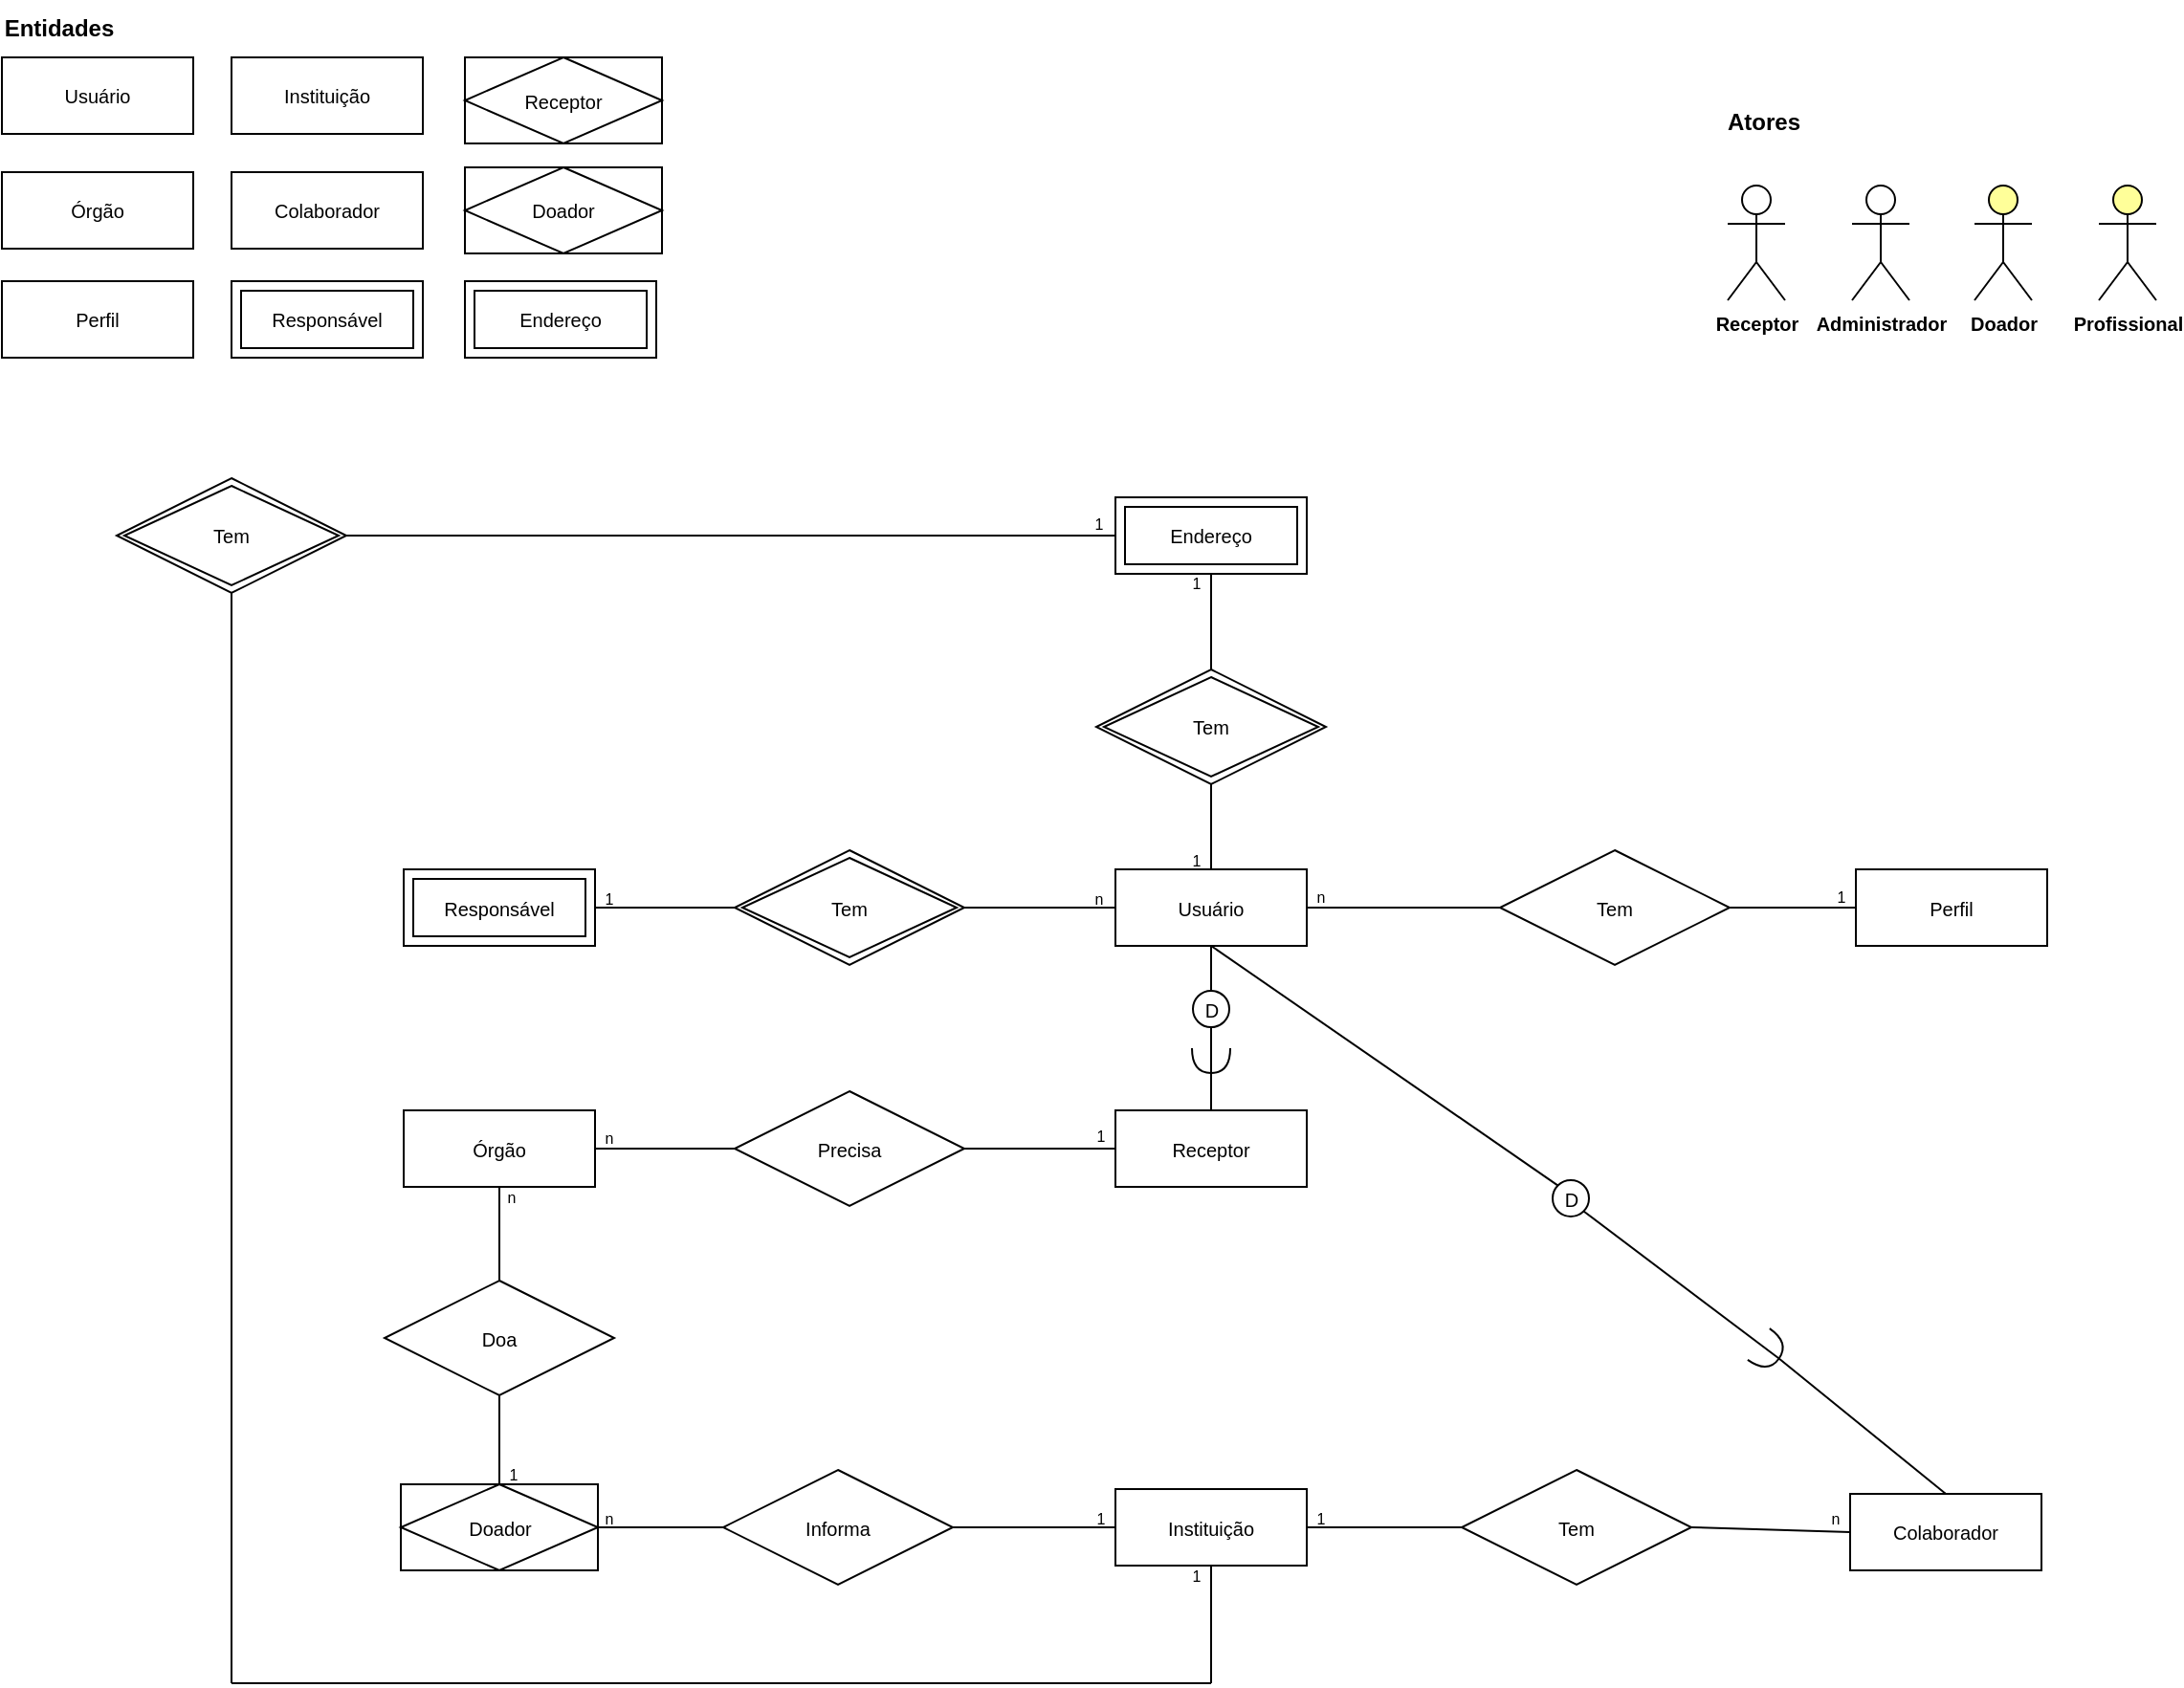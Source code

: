 <mxfile version="20.3.0" type="device" pages="2"><diagram id="rfkdl7ZcGCs_9N7UyjgL" name="Modelo Conceitual"><mxGraphModel dx="1218" dy="1414" grid="0" gridSize="10" guides="1" tooltips="1" connect="1" arrows="1" fold="1" page="0" pageScale="1" pageWidth="1169" pageHeight="827" background="#FFFFFF" math="0" shadow="0"><root><mxCell id="0"/><mxCell id="1" parent="0"/><mxCell id="DnL1UHR1x3e198VtSNsZ-6" value="Usuário" style="whiteSpace=wrap;html=1;align=center;fontSize=10;fontFamily=Helvetica;" parent="1" vertex="1"><mxGeometry x="20" y="-160" width="100" height="40" as="geometry"/></mxCell><mxCell id="DnL1UHR1x3e198VtSNsZ-7" value="Órgão" style="whiteSpace=wrap;html=1;align=center;fontSize=10;fontFamily=Helvetica;" parent="1" vertex="1"><mxGeometry x="20" y="-100" width="100" height="40" as="geometry"/></mxCell><mxCell id="DnL1UHR1x3e198VtSNsZ-8" value="Instituição" style="whiteSpace=wrap;html=1;align=center;fontSize=10;fontFamily=Helvetica;" parent="1" vertex="1"><mxGeometry x="140" y="-160" width="100" height="40" as="geometry"/></mxCell><mxCell id="DnL1UHR1x3e198VtSNsZ-10" value="Entidades" style="text;html=1;strokeColor=none;fillColor=none;align=center;verticalAlign=middle;whiteSpace=wrap;rounded=0;fontStyle=1" parent="1" vertex="1"><mxGeometry x="20" y="-190" width="60" height="30" as="geometry"/></mxCell><mxCell id="DnL1UHR1x3e198VtSNsZ-11" value="Perfil" style="whiteSpace=wrap;html=1;align=center;fontSize=10;fontFamily=Helvetica;" parent="1" vertex="1"><mxGeometry x="20" y="-43" width="100" height="40" as="geometry"/></mxCell><mxCell id="DnL1UHR1x3e198VtSNsZ-12" value="Colaborador" style="whiteSpace=wrap;html=1;align=center;fontSize=10;fontFamily=Helvetica;" parent="1" vertex="1"><mxGeometry x="986" y="591" width="100" height="40" as="geometry"/></mxCell><mxCell id="DnL1UHR1x3e198VtSNsZ-13" value="Usuário" style="whiteSpace=wrap;html=1;align=center;fontSize=10;fontFamily=Helvetica;" parent="1" vertex="1"><mxGeometry x="602" y="264.5" width="100" height="40" as="geometry"/></mxCell><mxCell id="DnL1UHR1x3e198VtSNsZ-15" value="" style="endArrow=none;html=1;rounded=0;fontFamily=Helvetica;fontSize=10;exitX=1;exitY=0.5;exitDx=0;exitDy=0;entryX=0;entryY=0.5;entryDx=0;entryDy=0;" parent="1" source="DnL1UHR1x3e198VtSNsZ-13" target="DnL1UHR1x3e198VtSNsZ-17" edge="1"><mxGeometry relative="1" as="geometry"><mxPoint x="890" y="354.5" as="sourcePoint"/><mxPoint x="850" y="284.5" as="targetPoint"/></mxGeometry></mxCell><mxCell id="DnL1UHR1x3e198VtSNsZ-16" value="Perfil" style="whiteSpace=wrap;html=1;align=center;fontSize=10;fontFamily=Helvetica;" parent="1" vertex="1"><mxGeometry x="989" y="264.5" width="100" height="40" as="geometry"/></mxCell><mxCell id="DnL1UHR1x3e198VtSNsZ-17" value="Tem" style="shape=rhombus;perimeter=rhombusPerimeter;whiteSpace=wrap;html=1;align=center;fontFamily=Helvetica;fontSize=10;" parent="1" vertex="1"><mxGeometry x="803" y="254.5" width="120" height="60" as="geometry"/></mxCell><mxCell id="DnL1UHR1x3e198VtSNsZ-18" value="" style="endArrow=none;html=1;rounded=0;fontFamily=Helvetica;fontSize=10;exitX=1;exitY=0.5;exitDx=0;exitDy=0;entryX=0;entryY=0.5;entryDx=0;entryDy=0;" parent="1" source="DnL1UHR1x3e198VtSNsZ-17" target="DnL1UHR1x3e198VtSNsZ-16" edge="1"><mxGeometry relative="1" as="geometry"><mxPoint x="740" y="294.5" as="sourcePoint"/><mxPoint x="1050" y="284.5" as="targetPoint"/></mxGeometry></mxCell><mxCell id="DnL1UHR1x3e198VtSNsZ-29" value="Instituição" style="whiteSpace=wrap;html=1;align=center;fontSize=10;fontFamily=Helvetica;" parent="1" vertex="1"><mxGeometry x="602" y="588.5" width="100" height="40" as="geometry"/></mxCell><mxCell id="DnL1UHR1x3e198VtSNsZ-33" value="Tem" style="shape=rhombus;perimeter=rhombusPerimeter;whiteSpace=wrap;html=1;align=center;fontFamily=Helvetica;fontSize=10;" parent="1" vertex="1"><mxGeometry x="783" y="578.5" width="120" height="60" as="geometry"/></mxCell><mxCell id="DnL1UHR1x3e198VtSNsZ-34" value="" style="endArrow=none;html=1;rounded=0;fontFamily=Helvetica;fontSize=10;exitX=1;exitY=0.5;exitDx=0;exitDy=0;entryX=0;entryY=0.5;entryDx=0;entryDy=0;" parent="1" source="DnL1UHR1x3e198VtSNsZ-29" target="DnL1UHR1x3e198VtSNsZ-33" edge="1"><mxGeometry relative="1" as="geometry"><mxPoint x="730" y="468.5" as="sourcePoint"/><mxPoint x="690" y="388.5" as="targetPoint"/></mxGeometry></mxCell><mxCell id="DnL1UHR1x3e198VtSNsZ-35" value="" style="endArrow=none;html=1;rounded=0;fontFamily=Helvetica;fontSize=10;entryX=0;entryY=0.5;entryDx=0;entryDy=0;exitX=1;exitY=0.5;exitDx=0;exitDy=0;" parent="1" source="DnL1UHR1x3e198VtSNsZ-33" target="DnL1UHR1x3e198VtSNsZ-12" edge="1"><mxGeometry relative="1" as="geometry"><mxPoint x="783" y="478.5" as="sourcePoint"/><mxPoint x="1033" y="468.5" as="targetPoint"/></mxGeometry></mxCell><mxCell id="DnL1UHR1x3e198VtSNsZ-36" value="Órgão" style="whiteSpace=wrap;html=1;align=center;fontSize=10;fontFamily=Helvetica;" parent="1" vertex="1"><mxGeometry x="230" y="390.5" width="100" height="40" as="geometry"/></mxCell><mxCell id="DnL1UHR1x3e198VtSNsZ-39" value="" style="endArrow=none;html=1;rounded=0;fontFamily=Helvetica;fontSize=10;exitX=1;exitY=0.5;exitDx=0;exitDy=0;entryX=0;entryY=0.5;entryDx=0;entryDy=0;" parent="1" source="4Ix7gtQgATZHMQpSRIIX-22" target="mXI9kFqqqwVcP4v7Y5AZ-5" edge="1"><mxGeometry relative="1" as="geometry"><mxPoint x="583" y="408.5" as="sourcePoint"/><mxPoint x="590" y="411" as="targetPoint"/></mxGeometry></mxCell><mxCell id="DnL1UHR1x3e198VtSNsZ-40" value="" style="endArrow=none;html=1;rounded=0;fontFamily=Helvetica;fontSize=10;exitX=1;exitY=0.5;exitDx=0;exitDy=0;entryX=0;entryY=0.5;entryDx=0;entryDy=0;" parent="1" source="DnL1UHR1x3e198VtSNsZ-36" target="4Ix7gtQgATZHMQpSRIIX-22" edge="1"><mxGeometry relative="1" as="geometry"><mxPoint x="560" y="420.5" as="sourcePoint"/><mxPoint x="374" y="415.5" as="targetPoint"/></mxGeometry></mxCell><mxCell id="DnL1UHR1x3e198VtSNsZ-41" value="" style="endArrow=none;html=1;rounded=0;fontFamily=Helvetica;fontSize=10;exitX=1;exitY=0.5;exitDx=0;exitDy=0;entryX=0.5;entryY=0;entryDx=0;entryDy=0;startArrow=none;exitPerimeter=0;" parent="1" source="mXI9kFqqqwVcP4v7Y5AZ-3" target="mXI9kFqqqwVcP4v7Y5AZ-5" edge="1"><mxGeometry relative="1" as="geometry"><mxPoint x="560" y="444.5" as="sourcePoint"/><mxPoint x="652" y="388" as="targetPoint"/></mxGeometry></mxCell><mxCell id="DnL1UHR1x3e198VtSNsZ-46" value="Colaborador" style="whiteSpace=wrap;html=1;align=center;fontSize=10;fontFamily=Helvetica;" parent="1" vertex="1"><mxGeometry x="140" y="-100" width="100" height="40" as="geometry"/></mxCell><mxCell id="DnL1UHR1x3e198VtSNsZ-59" value="n" style="text;html=1;strokeColor=none;fillColor=none;align=center;verticalAlign=middle;whiteSpace=wrap;rounded=0;fontFamily=Helvetica;fontSize=8;fontStyle=0" parent="1" vertex="1"><mxGeometry x="702" y="273.5" width="15" height="10" as="geometry"/></mxCell><mxCell id="4Ix7gtQgATZHMQpSRIIX-1" value="1" style="text;html=1;strokeColor=none;fillColor=none;align=center;verticalAlign=middle;whiteSpace=wrap;rounded=0;fontFamily=Helvetica;fontSize=8;fontStyle=0" parent="1" vertex="1"><mxGeometry x="974" y="273.5" width="15" height="10" as="geometry"/></mxCell><mxCell id="4Ix7gtQgATZHMQpSRIIX-5" value="1" style="text;html=1;strokeColor=none;fillColor=none;align=center;verticalAlign=middle;whiteSpace=wrap;rounded=0;fontFamily=Helvetica;fontSize=8;fontStyle=0" parent="1" vertex="1"><mxGeometry x="587" y="398.5" width="15" height="10" as="geometry"/></mxCell><mxCell id="4Ix7gtQgATZHMQpSRIIX-7" value="n" style="text;html=1;strokeColor=none;fillColor=none;align=center;verticalAlign=middle;whiteSpace=wrap;rounded=0;fontFamily=Helvetica;fontSize=8;fontStyle=0" parent="1" vertex="1"><mxGeometry x="330" y="399.5" width="15" height="10" as="geometry"/></mxCell><mxCell id="4Ix7gtQgATZHMQpSRIIX-8" value="n" style="text;html=1;strokeColor=none;fillColor=none;align=center;verticalAlign=middle;whiteSpace=wrap;rounded=0;fontFamily=Helvetica;fontSize=8;fontStyle=0" parent="1" vertex="1"><mxGeometry x="971" y="598.5" width="15" height="10" as="geometry"/></mxCell><mxCell id="4Ix7gtQgATZHMQpSRIIX-9" value="1" style="text;html=1;strokeColor=none;fillColor=none;align=center;verticalAlign=middle;whiteSpace=wrap;rounded=0;fontFamily=Helvetica;fontSize=8;fontStyle=0" parent="1" vertex="1"><mxGeometry x="702" y="598.5" width="15" height="10" as="geometry"/></mxCell><mxCell id="4Ix7gtQgATZHMQpSRIIX-22" value="Precisa" style="shape=rhombus;perimeter=rhombusPerimeter;whiteSpace=wrap;html=1;align=center;fontSize=10;" parent="1" vertex="1"><mxGeometry x="403" y="380.5" width="120" height="60" as="geometry"/></mxCell><mxCell id="4Ix7gtQgATZHMQpSRIIX-24" value="Informa" style="shape=rhombus;perimeter=rhombusPerimeter;whiteSpace=wrap;html=1;align=center;fontSize=10;" parent="1" vertex="1"><mxGeometry x="397" y="578.5" width="120" height="60" as="geometry"/></mxCell><mxCell id="4Ix7gtQgATZHMQpSRIIX-25" value="" style="endArrow=none;html=1;rounded=0;fontFamily=Helvetica;fontSize=10;exitX=1;exitY=0.5;exitDx=0;exitDy=0;entryX=0;entryY=0.5;entryDx=0;entryDy=0;" parent="1" source="4Ix7gtQgATZHMQpSRIIX-24" target="DnL1UHR1x3e198VtSNsZ-29" edge="1"><mxGeometry relative="1" as="geometry"><mxPoint x="694" y="618.5" as="sourcePoint"/><mxPoint x="797" y="618.5" as="targetPoint"/></mxGeometry></mxCell><mxCell id="4Ix7gtQgATZHMQpSRIIX-26" value="" style="endArrow=none;html=1;rounded=0;fontFamily=Helvetica;fontSize=10;entryX=0;entryY=0.5;entryDx=0;entryDy=0;exitX=0;exitY=1;exitDx=0;exitDy=0;" parent="1" source="4Ix7gtQgATZHMQpSRIIX-27" target="4Ix7gtQgATZHMQpSRIIX-24" edge="1"><mxGeometry relative="1" as="geometry"><mxPoint x="363" y="618.5" as="sourcePoint"/><mxPoint x="594" y="618.5" as="targetPoint"/></mxGeometry></mxCell><mxCell id="4Ix7gtQgATZHMQpSRIIX-27" value="n" style="text;html=1;strokeColor=none;fillColor=none;align=center;verticalAlign=middle;whiteSpace=wrap;rounded=0;fontFamily=Helvetica;fontSize=8;fontStyle=0" parent="1" vertex="1"><mxGeometry x="330" y="598.5" width="15" height="10" as="geometry"/></mxCell><mxCell id="4Ix7gtQgATZHMQpSRIIX-28" value="1" style="text;html=1;strokeColor=none;fillColor=none;align=center;verticalAlign=middle;whiteSpace=wrap;rounded=0;fontFamily=Helvetica;fontSize=8;fontStyle=0" parent="1" vertex="1"><mxGeometry x="587" y="598.5" width="15" height="10" as="geometry"/></mxCell><mxCell id="4Ix7gtQgATZHMQpSRIIX-29" value="Doa" style="shape=rhombus;perimeter=rhombusPerimeter;whiteSpace=wrap;html=1;align=center;fontSize=10;" parent="1" vertex="1"><mxGeometry x="220" y="479.5" width="120" height="60" as="geometry"/></mxCell><mxCell id="4Ix7gtQgATZHMQpSRIIX-30" value="" style="endArrow=none;html=1;rounded=0;fontFamily=Helvetica;fontSize=10;exitX=0.5;exitY=0;exitDx=0;exitDy=0;" parent="1" source="pU9bzniXwJ5r82O7WX45-9" target="4Ix7gtQgATZHMQpSRIIX-29" edge="1"><mxGeometry relative="1" as="geometry"><mxPoint x="280" y="588.5" as="sourcePoint"/><mxPoint x="435" y="413.5" as="targetPoint"/></mxGeometry></mxCell><mxCell id="4Ix7gtQgATZHMQpSRIIX-31" value="" style="endArrow=none;html=1;rounded=0;fontFamily=Helvetica;fontSize=10;exitX=0.5;exitY=0;exitDx=0;exitDy=0;entryX=0.5;entryY=1;entryDx=0;entryDy=0;" parent="1" source="4Ix7gtQgATZHMQpSRIIX-29" target="DnL1UHR1x3e198VtSNsZ-36" edge="1"><mxGeometry relative="1" as="geometry"><mxPoint x="280" y="475.5" as="sourcePoint"/><mxPoint x="290" y="545.5" as="targetPoint"/></mxGeometry></mxCell><mxCell id="4Ix7gtQgATZHMQpSRIIX-32" value="n" style="text;html=1;strokeColor=none;fillColor=none;align=center;verticalAlign=middle;whiteSpace=wrap;rounded=0;fontFamily=Helvetica;fontSize=8;fontStyle=0" parent="1" vertex="1"><mxGeometry x="279" y="430.5" width="15" height="10" as="geometry"/></mxCell><mxCell id="4Ix7gtQgATZHMQpSRIIX-33" value="1" style="text;html=1;strokeColor=none;fillColor=none;align=center;verticalAlign=middle;whiteSpace=wrap;rounded=0;fontFamily=Helvetica;fontSize=8;fontStyle=0" parent="1" vertex="1"><mxGeometry x="280" y="576" width="15" height="10" as="geometry"/></mxCell><mxCell id="DnL1UHR1x3e198VtSNsZ-49" value="Doador" style="shape=umlActor;html=1;verticalLabelPosition=bottom;verticalAlign=top;align=center;fontFamily=Helvetica;fontSize=10;fontStyle=1;fillColor=#FFFF99;" parent="1" vertex="1"><mxGeometry x="1051" y="-93" width="30" height="60" as="geometry"/></mxCell><mxCell id="DnL1UHR1x3e198VtSNsZ-52" value="Receptor" style="shape=umlActor;html=1;verticalLabelPosition=bottom;verticalAlign=top;align=center;fontFamily=Helvetica;fontSize=10;fontStyle=1" parent="1" vertex="1"><mxGeometry x="922" y="-93" width="30" height="60" as="geometry"/></mxCell><mxCell id="DnL1UHR1x3e198VtSNsZ-53" value="Administrador" style="shape=umlActor;html=1;verticalLabelPosition=bottom;verticalAlign=top;align=center;fontFamily=Helvetica;fontSize=10;fontStyle=1" parent="1" vertex="1"><mxGeometry x="987" y="-93" width="30" height="60" as="geometry"/></mxCell><mxCell id="DnL1UHR1x3e198VtSNsZ-54" value="Profissional" style="shape=umlActor;html=1;verticalLabelPosition=bottom;verticalAlign=top;align=center;fontFamily=Helvetica;fontSize=10;fillColor=#FFFF99;fontStyle=1" parent="1" vertex="1"><mxGeometry x="1116" y="-93" width="30" height="60" as="geometry"/></mxCell><mxCell id="DnL1UHR1x3e198VtSNsZ-56" value="Atores" style="text;html=1;strokeColor=none;fillColor=none;align=center;verticalAlign=middle;whiteSpace=wrap;rounded=0;fontStyle=1" parent="1" vertex="1"><mxGeometry x="911" y="-141" width="60" height="30" as="geometry"/></mxCell><mxCell id="pU9bzniXwJ5r82O7WX45-1" value="Responsável" style="shape=ext;margin=3;double=1;whiteSpace=wrap;html=1;align=center;fontSize=10;" parent="1" vertex="1"><mxGeometry x="230" y="264.5" width="100" height="40" as="geometry"/></mxCell><mxCell id="pU9bzniXwJ5r82O7WX45-2" value="Tem" style="shape=rhombus;double=1;perimeter=rhombusPerimeter;whiteSpace=wrap;html=1;align=center;fontSize=10;" parent="1" vertex="1"><mxGeometry x="403" y="254.5" width="120" height="60" as="geometry"/></mxCell><mxCell id="pU9bzniXwJ5r82O7WX45-3" value="" style="endArrow=none;html=1;rounded=0;fontSize=10;entryX=0;entryY=0.5;entryDx=0;entryDy=0;exitX=1;exitY=0.5;exitDx=0;exitDy=0;" parent="1" source="pU9bzniXwJ5r82O7WX45-2" target="DnL1UHR1x3e198VtSNsZ-13" edge="1"><mxGeometry relative="1" as="geometry"><mxPoint x="410" y="336.5" as="sourcePoint"/><mxPoint x="570" y="336.5" as="targetPoint"/></mxGeometry></mxCell><mxCell id="pU9bzniXwJ5r82O7WX45-4" value="" style="endArrow=none;html=1;rounded=0;fontSize=10;entryX=0;entryY=0.5;entryDx=0;entryDy=0;exitX=1;exitY=0.5;exitDx=0;exitDy=0;" parent="1" source="pU9bzniXwJ5r82O7WX45-1" target="pU9bzniXwJ5r82O7WX45-2" edge="1"><mxGeometry relative="1" as="geometry"><mxPoint x="553" y="294.5" as="sourcePoint"/><mxPoint x="660" y="294.5" as="targetPoint"/></mxGeometry></mxCell><mxCell id="pU9bzniXwJ5r82O7WX45-5" value="n" style="text;html=1;strokeColor=none;fillColor=none;align=center;verticalAlign=middle;whiteSpace=wrap;rounded=0;fontFamily=Helvetica;fontSize=8;fontStyle=0" parent="1" vertex="1"><mxGeometry x="586" y="274.5" width="15" height="10" as="geometry"/></mxCell><mxCell id="pU9bzniXwJ5r82O7WX45-6" value="1" style="text;html=1;strokeColor=none;fillColor=none;align=center;verticalAlign=middle;whiteSpace=wrap;rounded=0;fontFamily=Helvetica;fontSize=8;fontStyle=0" parent="1" vertex="1"><mxGeometry x="330" y="274.5" width="15" height="10" as="geometry"/></mxCell><mxCell id="pU9bzniXwJ5r82O7WX45-9" value="Doador" style="shape=associativeEntity;whiteSpace=wrap;html=1;align=center;fontSize=10;" parent="1" vertex="1"><mxGeometry x="228.5" y="586" width="103" height="45" as="geometry"/></mxCell><mxCell id="pU9bzniXwJ5r82O7WX45-10" value="Receptor" style="shape=associativeEntity;whiteSpace=wrap;html=1;align=center;fontSize=10;" parent="1" vertex="1"><mxGeometry x="262" y="-160" width="103" height="45" as="geometry"/></mxCell><mxCell id="pU9bzniXwJ5r82O7WX45-11" value="Doador" style="shape=associativeEntity;whiteSpace=wrap;html=1;align=center;fontSize=10;" parent="1" vertex="1"><mxGeometry x="262" y="-102.5" width="103" height="45" as="geometry"/></mxCell><mxCell id="pU9bzniXwJ5r82O7WX45-12" value="Responsável" style="shape=ext;margin=3;double=1;whiteSpace=wrap;html=1;align=center;fontSize=10;" parent="1" vertex="1"><mxGeometry x="140" y="-43" width="100" height="40" as="geometry"/></mxCell><mxCell id="bfF8cXk7CvcDb44DTgOa-1" value="" style="endArrow=none;html=1;rounded=0;entryX=0;entryY=0;entryDx=0;entryDy=0;exitX=0.5;exitY=1;exitDx=0;exitDy=0;" parent="1" source="DnL1UHR1x3e198VtSNsZ-13" target="bfF8cXk7CvcDb44DTgOa-6" edge="1"><mxGeometry relative="1" as="geometry"><mxPoint x="693" y="339.5" as="sourcePoint"/><mxPoint x="823" y="419.5" as="targetPoint"/></mxGeometry></mxCell><mxCell id="bfF8cXk7CvcDb44DTgOa-6" value="&lt;font style=&quot;font-size: 10px;&quot;&gt;D&lt;/font&gt;" style="ellipse;whiteSpace=wrap;html=1;aspect=fixed;rotation=0;" parent="1" vertex="1"><mxGeometry x="830.5" y="427" width="19" height="19" as="geometry"/></mxCell><mxCell id="bfF8cXk7CvcDb44DTgOa-10" value="" style="endArrow=none;html=1;rounded=0;entryX=0.5;entryY=0;entryDx=0;entryDy=0;exitX=1;exitY=0.5;exitDx=0;exitDy=0;startArrow=none;exitPerimeter=0;" parent="1" source="bfF8cXk7CvcDb44DTgOa-11" target="DnL1UHR1x3e198VtSNsZ-12" edge="1"><mxGeometry relative="1" as="geometry"><mxPoint x="836.607" y="429.607" as="sourcePoint"/><mxPoint x="902.33" y="482" as="targetPoint"/></mxGeometry></mxCell><mxCell id="bfF8cXk7CvcDb44DTgOa-11" value="" style="shape=requiredInterface;html=1;verticalLabelPosition=bottom;sketch=0;fontSize=10;rotation=35;" parent="1" vertex="1"><mxGeometry x="937" y="506.5" width="13" height="20" as="geometry"/></mxCell><mxCell id="bfF8cXk7CvcDb44DTgOa-12" value="" style="endArrow=none;html=1;rounded=0;entryX=1;entryY=0.5;entryDx=0;entryDy=0;exitX=1;exitY=1;exitDx=0;exitDy=0;entryPerimeter=0;" parent="1" source="bfF8cXk7CvcDb44DTgOa-6" target="bfF8cXk7CvcDb44DTgOa-11" edge="1"><mxGeometry relative="1" as="geometry"><mxPoint x="849.718" y="442.218" as="sourcePoint"/><mxPoint x="1036" y="588.5" as="targetPoint"/></mxGeometry></mxCell><mxCell id="4h_Tghez62jXQAwtStah-3" value="" style="endArrow=none;html=1;rounded=0;fontFamily=Helvetica;fontSize=10;exitX=0.5;exitY=0;exitDx=0;exitDy=0;entryX=0.5;entryY=1;entryDx=0;entryDy=0;" parent="1" source="DnL1UHR1x3e198VtSNsZ-13" target="kqQNP9uGrrl_BMRsnogX-1" edge="1"><mxGeometry relative="1" as="geometry"><mxPoint x="683" y="249.5" as="sourcePoint"/><mxPoint x="690" y="240" as="targetPoint"/></mxGeometry></mxCell><mxCell id="4h_Tghez62jXQAwtStah-4" value="" style="endArrow=none;html=1;rounded=0;fontFamily=Helvetica;fontSize=10;exitX=0.5;exitY=0;exitDx=0;exitDy=0;entryX=0.5;entryY=1;entryDx=0;entryDy=0;" parent="1" source="kqQNP9uGrrl_BMRsnogX-1" target="kqQNP9uGrrl_BMRsnogX-2" edge="1"><mxGeometry relative="1" as="geometry"><mxPoint x="660" y="140" as="sourcePoint"/><mxPoint x="680" y="140" as="targetPoint"/></mxGeometry></mxCell><mxCell id="4h_Tghez62jXQAwtStah-5" value="1" style="text;html=1;strokeColor=none;fillColor=none;align=center;verticalAlign=middle;whiteSpace=wrap;rounded=0;fontFamily=Helvetica;fontSize=8;fontStyle=0" parent="1" vertex="1"><mxGeometry x="637" y="110" width="15" height="10" as="geometry"/></mxCell><mxCell id="4h_Tghez62jXQAwtStah-6" value="1" style="text;html=1;strokeColor=none;fillColor=none;align=center;verticalAlign=middle;whiteSpace=wrap;rounded=0;fontFamily=Helvetica;fontSize=8;fontStyle=0" parent="1" vertex="1"><mxGeometry x="637" y="254.5" width="15" height="10" as="geometry"/></mxCell><mxCell id="kqQNP9uGrrl_BMRsnogX-1" value="Tem" style="shape=rhombus;double=1;perimeter=rhombusPerimeter;whiteSpace=wrap;html=1;align=center;fontSize=10;" parent="1" vertex="1"><mxGeometry x="592" y="160" width="120" height="60" as="geometry"/></mxCell><mxCell id="kqQNP9uGrrl_BMRsnogX-2" value="Endereço" style="shape=ext;margin=3;double=1;whiteSpace=wrap;html=1;align=center;fontSize=10;" parent="1" vertex="1"><mxGeometry x="602" y="70" width="100" height="40" as="geometry"/></mxCell><mxCell id="mXI9kFqqqwVcP4v7Y5AZ-1" value="&lt;font style=&quot;font-size: 10px;&quot;&gt;D&lt;/font&gt;" style="ellipse;whiteSpace=wrap;html=1;aspect=fixed;rotation=0;" parent="1" vertex="1"><mxGeometry x="642.5" y="328" width="19" height="19" as="geometry"/></mxCell><mxCell id="mXI9kFqqqwVcP4v7Y5AZ-2" value="" style="endArrow=none;html=1;rounded=0;fontFamily=Helvetica;fontSize=10;exitX=0.5;exitY=1;exitDx=0;exitDy=0;entryX=0.5;entryY=0;entryDx=0;entryDy=0;" parent="1" source="DnL1UHR1x3e198VtSNsZ-13" target="mXI9kFqqqwVcP4v7Y5AZ-1" edge="1"><mxGeometry relative="1" as="geometry"><mxPoint x="652" y="304.5" as="sourcePoint"/><mxPoint x="652" y="388" as="targetPoint"/></mxGeometry></mxCell><mxCell id="mXI9kFqqqwVcP4v7Y5AZ-3" value="" style="shape=requiredInterface;html=1;verticalLabelPosition=bottom;sketch=0;fontSize=10;rotation=90;" parent="1" vertex="1"><mxGeometry x="645.5" y="354.5" width="13" height="20" as="geometry"/></mxCell><mxCell id="mXI9kFqqqwVcP4v7Y5AZ-4" value="" style="endArrow=none;html=1;rounded=0;fontFamily=Helvetica;fontSize=10;exitX=0.5;exitY=1;exitDx=0;exitDy=0;entryX=1;entryY=0.5;entryDx=0;entryDy=0;startArrow=none;entryPerimeter=0;" parent="1" source="mXI9kFqqqwVcP4v7Y5AZ-1" target="mXI9kFqqqwVcP4v7Y5AZ-3" edge="1"><mxGeometry relative="1" as="geometry"><mxPoint x="652.0" y="351.0" as="sourcePoint"/><mxPoint x="652" y="388" as="targetPoint"/></mxGeometry></mxCell><mxCell id="mXI9kFqqqwVcP4v7Y5AZ-5" value="Receptor" style="whiteSpace=wrap;html=1;align=center;fontSize=10;fontFamily=Helvetica;" parent="1" vertex="1"><mxGeometry x="602" y="390.5" width="100" height="40" as="geometry"/></mxCell><mxCell id="8adq8R1hd-ZFPi3UqQum-5" value="Tem" style="shape=rhombus;double=1;perimeter=rhombusPerimeter;whiteSpace=wrap;html=1;align=center;fontSize=10;" parent="1" vertex="1"><mxGeometry x="80" y="60" width="120" height="60" as="geometry"/></mxCell><mxCell id="8adq8R1hd-ZFPi3UqQum-6" value="" style="endArrow=none;html=1;rounded=0;fontSize=10;entryX=0;entryY=0.5;entryDx=0;entryDy=0;exitX=1;exitY=0.5;exitDx=0;exitDy=0;" parent="1" source="8adq8R1hd-ZFPi3UqQum-5" target="kqQNP9uGrrl_BMRsnogX-2" edge="1"><mxGeometry relative="1" as="geometry"><mxPoint x="330" y="500" as="sourcePoint"/><mxPoint x="490" y="500" as="targetPoint"/></mxGeometry></mxCell><mxCell id="8adq8R1hd-ZFPi3UqQum-7" value="1" style="text;html=1;strokeColor=none;fillColor=none;align=center;verticalAlign=middle;whiteSpace=wrap;rounded=0;fontFamily=Helvetica;fontSize=8;fontStyle=0" parent="1" vertex="1"><mxGeometry x="637" y="628.5" width="15" height="10" as="geometry"/></mxCell><mxCell id="8adq8R1hd-ZFPi3UqQum-8" value="1" style="text;html=1;strokeColor=none;fillColor=none;align=center;verticalAlign=middle;whiteSpace=wrap;rounded=0;fontFamily=Helvetica;fontSize=8;fontStyle=0" parent="1" vertex="1"><mxGeometry x="586" y="79" width="15" height="10" as="geometry"/></mxCell><mxCell id="8adq8R1hd-ZFPi3UqQum-9" value="" style="group" parent="1" vertex="1" connectable="0"><mxGeometry x="140" y="690" width="512" as="geometry"/></mxCell><mxCell id="8adq8R1hd-ZFPi3UqQum-1" value="" style="endArrow=none;html=1;rounded=0;fontSize=10;exitX=0.5;exitY=1;exitDx=0;exitDy=0;" parent="8adq8R1hd-ZFPi3UqQum-9" source="DnL1UHR1x3e198VtSNsZ-29" edge="1"><mxGeometry relative="1" as="geometry"><mxPoint x="450" y="-460" as="sourcePoint"/><mxPoint x="512" as="targetPoint"/></mxGeometry></mxCell><mxCell id="8adq8R1hd-ZFPi3UqQum-3" value="" style="endArrow=none;html=1;rounded=0;fontSize=10;" parent="8adq8R1hd-ZFPi3UqQum-9" edge="1"><mxGeometry relative="1" as="geometry"><mxPoint x="512" as="sourcePoint"/><mxPoint as="targetPoint"/></mxGeometry></mxCell><mxCell id="8adq8R1hd-ZFPi3UqQum-4" value="" style="endArrow=none;html=1;rounded=0;fontSize=10;exitX=0.5;exitY=1;exitDx=0;exitDy=0;" parent="8adq8R1hd-ZFPi3UqQum-9" source="8adq8R1hd-ZFPi3UqQum-5" edge="1"><mxGeometry relative="1" as="geometry"><mxPoint y="-550" as="sourcePoint"/><mxPoint as="targetPoint"/></mxGeometry></mxCell><mxCell id="hNTEmXzGc64Ku6qeLJ5X-1" value="Endereço" style="shape=ext;margin=3;double=1;whiteSpace=wrap;html=1;align=center;fontSize=10;" parent="1" vertex="1"><mxGeometry x="262" y="-43" width="100" height="40" as="geometry"/></mxCell></root></mxGraphModel></diagram><diagram id="J7qmURXX9jd1UILKsiP8" name="Modelo Lógico"><mxGraphModel dx="1018" dy="1014" grid="0" gridSize="10" guides="1" tooltips="1" connect="1" arrows="1" fold="1" page="0" pageScale="1" pageWidth="1169" pageHeight="827" background="#FFFFFF" math="0" shadow="0"><root><mxCell id="0"/><mxCell id="1" parent="0"/><mxCell id="fo9SFf_NHW76QJGwjYdo-18" value="Usuário" style="shape=table;startSize=30;container=1;collapsible=1;childLayout=tableLayout;fixedRows=1;rowLines=0;fontStyle=1;align=center;resizeLast=1;fontSize=10;" parent="1" vertex="1"><mxGeometry x="300" y="110" width="180" height="330" as="geometry"/></mxCell><mxCell id="fo9SFf_NHW76QJGwjYdo-19" value="" style="shape=tableRow;horizontal=0;startSize=0;swimlaneHead=0;swimlaneBody=0;fillColor=none;collapsible=0;dropTarget=0;points=[[0,0.5],[1,0.5]];portConstraint=eastwest;top=0;left=0;right=0;bottom=1;fontSize=10;" parent="fo9SFf_NHW76QJGwjYdo-18" vertex="1"><mxGeometry y="30" width="180" height="30" as="geometry"/></mxCell><mxCell id="fo9SFf_NHW76QJGwjYdo-20" value="PK" style="shape=partialRectangle;connectable=0;fillColor=none;top=0;left=0;bottom=0;right=0;fontStyle=1;overflow=hidden;fontSize=10;strokeColor=default;" parent="fo9SFf_NHW76QJGwjYdo-19" vertex="1"><mxGeometry width="30" height="30" as="geometry"><mxRectangle width="30" height="30" as="alternateBounds"/></mxGeometry></mxCell><mxCell id="fo9SFf_NHW76QJGwjYdo-21" value="ID" style="shape=partialRectangle;connectable=0;fillColor=none;top=0;left=0;bottom=0;right=0;align=left;spacingLeft=6;fontStyle=5;overflow=hidden;fontSize=10;strokeColor=default;" parent="fo9SFf_NHW76QJGwjYdo-19" vertex="1"><mxGeometry x="30" width="150" height="30" as="geometry"><mxRectangle width="150" height="30" as="alternateBounds"/></mxGeometry></mxCell><mxCell id="mwoP4eTvId3T4_SQ5n8w-27" style="shape=tableRow;horizontal=0;startSize=0;swimlaneHead=0;swimlaneBody=0;fillColor=none;collapsible=0;dropTarget=0;points=[[0,0.5],[1,0.5]];portConstraint=eastwest;top=0;left=0;right=0;bottom=0;fontSize=10;" parent="fo9SFf_NHW76QJGwjYdo-18" vertex="1"><mxGeometry y="60" width="180" height="30" as="geometry"/></mxCell><mxCell id="mwoP4eTvId3T4_SQ5n8w-28" value="" style="shape=partialRectangle;connectable=0;fillColor=none;top=0;left=0;bottom=0;right=0;editable=1;overflow=hidden;fontSize=10;fontStyle=1" parent="mwoP4eTvId3T4_SQ5n8w-27" vertex="1"><mxGeometry width="30" height="30" as="geometry"><mxRectangle width="30" height="30" as="alternateBounds"/></mxGeometry></mxCell><mxCell id="mwoP4eTvId3T4_SQ5n8w-29" value="Unique Email" style="shape=partialRectangle;connectable=0;fillColor=none;top=0;left=0;bottom=0;right=0;align=left;spacingLeft=6;overflow=hidden;fontSize=10;fontStyle=5" parent="mwoP4eTvId3T4_SQ5n8w-27" vertex="1"><mxGeometry x="30" width="150" height="30" as="geometry"><mxRectangle width="150" height="30" as="alternateBounds"/></mxGeometry></mxCell><mxCell id="fo9SFf_NHW76QJGwjYdo-22" value="" style="shape=tableRow;horizontal=0;startSize=0;swimlaneHead=0;swimlaneBody=0;fillColor=none;collapsible=0;dropTarget=0;points=[[0,0.5],[1,0.5]];portConstraint=eastwest;top=0;left=0;right=0;bottom=0;fontSize=10;" parent="fo9SFf_NHW76QJGwjYdo-18" vertex="1"><mxGeometry y="90" width="180" height="30" as="geometry"/></mxCell><mxCell id="fo9SFf_NHW76QJGwjYdo-23" value="" style="shape=partialRectangle;connectable=0;fillColor=none;top=0;left=0;bottom=0;right=0;editable=1;overflow=hidden;fontSize=10;" parent="fo9SFf_NHW76QJGwjYdo-22" vertex="1"><mxGeometry width="30" height="30" as="geometry"><mxRectangle width="30" height="30" as="alternateBounds"/></mxGeometry></mxCell><mxCell id="fo9SFf_NHW76QJGwjYdo-24" value="Nome Completo" style="shape=partialRectangle;connectable=0;fillColor=none;top=0;left=0;bottom=0;right=0;align=left;spacingLeft=6;overflow=hidden;fontSize=10;" parent="fo9SFf_NHW76QJGwjYdo-22" vertex="1"><mxGeometry x="30" width="150" height="30" as="geometry"><mxRectangle width="150" height="30" as="alternateBounds"/></mxGeometry></mxCell><mxCell id="fuedPv09NZFNHZHpTZjZ-1" value="" style="shape=tableRow;horizontal=0;startSize=0;swimlaneHead=0;swimlaneBody=0;fillColor=none;collapsible=0;dropTarget=0;points=[[0,0.5],[1,0.5]];portConstraint=eastwest;top=0;left=0;right=0;bottom=0;fontSize=10;" parent="fo9SFf_NHW76QJGwjYdo-18" vertex="1"><mxGeometry y="120" width="180" height="30" as="geometry"/></mxCell><mxCell id="fuedPv09NZFNHZHpTZjZ-2" value="" style="shape=partialRectangle;connectable=0;fillColor=none;top=0;left=0;bottom=0;right=0;editable=1;overflow=hidden;fontSize=10;" parent="fuedPv09NZFNHZHpTZjZ-1" vertex="1"><mxGeometry width="30" height="30" as="geometry"><mxRectangle width="30" height="30" as="alternateBounds"/></mxGeometry></mxCell><mxCell id="fuedPv09NZFNHZHpTZjZ-3" value="Senha" style="shape=partialRectangle;connectable=0;fillColor=none;top=0;left=0;bottom=0;right=0;align=left;spacingLeft=6;overflow=hidden;fontSize=10;" parent="fuedPv09NZFNHZHpTZjZ-1" vertex="1"><mxGeometry x="30" width="150" height="30" as="geometry"><mxRectangle width="150" height="30" as="alternateBounds"/></mxGeometry></mxCell><mxCell id="fo9SFf_NHW76QJGwjYdo-28" value="" style="shape=tableRow;horizontal=0;startSize=0;swimlaneHead=0;swimlaneBody=0;fillColor=none;collapsible=0;dropTarget=0;points=[[0,0.5],[1,0.5]];portConstraint=eastwest;top=0;left=0;right=0;bottom=0;fontSize=10;" parent="fo9SFf_NHW76QJGwjYdo-18" vertex="1"><mxGeometry y="150" width="180" height="30" as="geometry"/></mxCell><mxCell id="fo9SFf_NHW76QJGwjYdo-29" value="" style="shape=partialRectangle;connectable=0;fillColor=none;top=0;left=0;bottom=0;right=0;editable=1;overflow=hidden;fontSize=10;" parent="fo9SFf_NHW76QJGwjYdo-28" vertex="1"><mxGeometry width="30" height="30" as="geometry"><mxRectangle width="30" height="30" as="alternateBounds"/></mxGeometry></mxCell><mxCell id="fo9SFf_NHW76QJGwjYdo-30" value="Documento de Identificação" style="shape=partialRectangle;connectable=0;fillColor=none;top=0;left=0;bottom=0;right=0;align=left;spacingLeft=6;overflow=hidden;fontSize=10;" parent="fo9SFf_NHW76QJGwjYdo-28" vertex="1"><mxGeometry x="30" width="150" height="30" as="geometry"><mxRectangle width="150" height="30" as="alternateBounds"/></mxGeometry></mxCell><mxCell id="MwJgbildbENoQ06ST9bX-7" value="" style="shape=tableRow;horizontal=0;startSize=0;swimlaneHead=0;swimlaneBody=0;fillColor=none;collapsible=0;dropTarget=0;points=[[0,0.5],[1,0.5]];portConstraint=eastwest;top=0;left=0;right=0;bottom=0;fontSize=10;" parent="fo9SFf_NHW76QJGwjYdo-18" vertex="1"><mxGeometry y="180" width="180" height="30" as="geometry"/></mxCell><mxCell id="MwJgbildbENoQ06ST9bX-8" value="" style="shape=partialRectangle;connectable=0;fillColor=none;top=0;left=0;bottom=0;right=0;editable=1;overflow=hidden;fontSize=10;" parent="MwJgbildbENoQ06ST9bX-7" vertex="1"><mxGeometry width="30" height="30" as="geometry"><mxRectangle width="30" height="30" as="alternateBounds"/></mxGeometry></mxCell><mxCell id="MwJgbildbENoQ06ST9bX-9" value="CPF" style="shape=partialRectangle;connectable=0;fillColor=none;top=0;left=0;bottom=0;right=0;align=left;spacingLeft=6;overflow=hidden;fontSize=10;" parent="MwJgbildbENoQ06ST9bX-7" vertex="1"><mxGeometry x="30" width="150" height="30" as="geometry"><mxRectangle width="150" height="30" as="alternateBounds"/></mxGeometry></mxCell><mxCell id="MwJgbildbENoQ06ST9bX-38" style="shape=tableRow;horizontal=0;startSize=0;swimlaneHead=0;swimlaneBody=0;fillColor=none;collapsible=0;dropTarget=0;points=[[0,0.5],[1,0.5]];portConstraint=eastwest;top=0;left=0;right=0;bottom=0;fontSize=10;" parent="fo9SFf_NHW76QJGwjYdo-18" vertex="1"><mxGeometry y="210" width="180" height="30" as="geometry"/></mxCell><mxCell id="MwJgbildbENoQ06ST9bX-39" style="shape=partialRectangle;connectable=0;fillColor=none;top=0;left=0;bottom=0;right=0;editable=1;overflow=hidden;fontSize=10;" parent="MwJgbildbENoQ06ST9bX-38" vertex="1"><mxGeometry width="30" height="30" as="geometry"><mxRectangle width="30" height="30" as="alternateBounds"/></mxGeometry></mxCell><mxCell id="MwJgbildbENoQ06ST9bX-40" value="Telefone" style="shape=partialRectangle;connectable=0;fillColor=none;top=0;left=0;bottom=0;right=0;align=left;spacingLeft=6;overflow=hidden;fontSize=10;" parent="MwJgbildbENoQ06ST9bX-38" vertex="1"><mxGeometry x="30" width="150" height="30" as="geometry"><mxRectangle width="150" height="30" as="alternateBounds"/></mxGeometry></mxCell><mxCell id="MwJgbildbENoQ06ST9bX-35" style="shape=tableRow;horizontal=0;startSize=0;swimlaneHead=0;swimlaneBody=0;fillColor=none;collapsible=0;dropTarget=0;points=[[0,0.5],[1,0.5]];portConstraint=eastwest;top=0;left=0;right=0;bottom=0;fontSize=10;" parent="fo9SFf_NHW76QJGwjYdo-18" vertex="1"><mxGeometry y="240" width="180" height="30" as="geometry"/></mxCell><mxCell id="MwJgbildbENoQ06ST9bX-36" style="shape=partialRectangle;connectable=0;fillColor=none;top=0;left=0;bottom=0;right=0;editable=1;overflow=hidden;fontSize=10;" parent="MwJgbildbENoQ06ST9bX-35" vertex="1"><mxGeometry width="30" height="30" as="geometry"><mxRectangle width="30" height="30" as="alternateBounds"/></mxGeometry></mxCell><mxCell id="MwJgbildbENoQ06ST9bX-37" value="Data de Nascimento" style="shape=partialRectangle;connectable=0;fillColor=none;top=0;left=0;bottom=0;right=0;align=left;spacingLeft=6;overflow=hidden;fontSize=10;" parent="MwJgbildbENoQ06ST9bX-35" vertex="1"><mxGeometry x="30" width="150" height="30" as="geometry"><mxRectangle width="150" height="30" as="alternateBounds"/></mxGeometry></mxCell><mxCell id="mwoP4eTvId3T4_SQ5n8w-21" style="shape=tableRow;horizontal=0;startSize=0;swimlaneHead=0;swimlaneBody=0;fillColor=none;collapsible=0;dropTarget=0;points=[[0,0.5],[1,0.5]];portConstraint=eastwest;top=0;left=0;right=0;bottom=0;fontSize=10;" parent="fo9SFf_NHW76QJGwjYdo-18" vertex="1"><mxGeometry y="270" width="180" height="30" as="geometry"/></mxCell><mxCell id="mwoP4eTvId3T4_SQ5n8w-22" value="FK" style="shape=partialRectangle;connectable=0;fillColor=none;top=1;left=0;bottom=0;right=0;editable=1;overflow=hidden;fontSize=10;fontStyle=5" parent="mwoP4eTvId3T4_SQ5n8w-21" vertex="1"><mxGeometry width="30" height="30" as="geometry"><mxRectangle width="30" height="30" as="alternateBounds"/></mxGeometry></mxCell><mxCell id="mwoP4eTvId3T4_SQ5n8w-23" value="ID do Responsável" style="shape=partialRectangle;connectable=0;fillColor=none;top=1;left=0;bottom=0;right=0;align=left;spacingLeft=6;overflow=hidden;fontSize=10;fontStyle=5" parent="mwoP4eTvId3T4_SQ5n8w-21" vertex="1"><mxGeometry x="30" width="150" height="30" as="geometry"><mxRectangle width="150" height="30" as="alternateBounds"/></mxGeometry></mxCell><mxCell id="mwoP4eTvId3T4_SQ5n8w-24" style="shape=tableRow;horizontal=0;startSize=0;swimlaneHead=0;swimlaneBody=0;fillColor=none;collapsible=0;dropTarget=0;points=[[0,0.5],[1,0.5]];portConstraint=eastwest;top=0;left=0;right=0;bottom=0;fontSize=10;" parent="fo9SFf_NHW76QJGwjYdo-18" vertex="1"><mxGeometry y="300" width="180" height="30" as="geometry"/></mxCell><mxCell id="mwoP4eTvId3T4_SQ5n8w-25" value="FK" style="shape=partialRectangle;connectable=0;fillColor=none;top=0;left=0;bottom=0;right=0;editable=1;overflow=hidden;fontSize=10;fontStyle=5" parent="mwoP4eTvId3T4_SQ5n8w-24" vertex="1"><mxGeometry width="30" height="30" as="geometry"><mxRectangle width="30" height="30" as="alternateBounds"/></mxGeometry></mxCell><mxCell id="mwoP4eTvId3T4_SQ5n8w-26" value="ID do Perfil" style="shape=partialRectangle;connectable=0;fillColor=none;top=0;left=0;bottom=0;right=0;align=left;spacingLeft=6;overflow=hidden;fontSize=10;fontStyle=5" parent="mwoP4eTvId3T4_SQ5n8w-24" vertex="1"><mxGeometry x="30" width="150" height="30" as="geometry"><mxRectangle width="150" height="30" as="alternateBounds"/></mxGeometry></mxCell><mxCell id="fuedPv09NZFNHZHpTZjZ-4" value="Perfil" style="shape=table;startSize=30;container=1;collapsible=1;childLayout=tableLayout;fixedRows=1;rowLines=0;fontStyle=1;align=center;resizeLast=1;fontSize=10;" parent="1" vertex="1"><mxGeometry x="585" y="50" width="180" height="120" as="geometry"/></mxCell><mxCell id="fuedPv09NZFNHZHpTZjZ-5" value="" style="shape=tableRow;horizontal=0;startSize=0;swimlaneHead=0;swimlaneBody=0;fillColor=none;collapsible=0;dropTarget=0;points=[[0,0.5],[1,0.5]];portConstraint=eastwest;top=0;left=0;right=0;bottom=1;fontSize=10;" parent="fuedPv09NZFNHZHpTZjZ-4" vertex="1"><mxGeometry y="30" width="180" height="30" as="geometry"/></mxCell><mxCell id="fuedPv09NZFNHZHpTZjZ-6" value="PK" style="shape=partialRectangle;connectable=0;fillColor=none;top=0;left=0;bottom=0;right=0;fontStyle=1;overflow=hidden;fontSize=10;" parent="fuedPv09NZFNHZHpTZjZ-5" vertex="1"><mxGeometry width="30" height="30" as="geometry"><mxRectangle width="30" height="30" as="alternateBounds"/></mxGeometry></mxCell><mxCell id="fuedPv09NZFNHZHpTZjZ-7" value="ID" style="shape=partialRectangle;connectable=0;fillColor=none;top=0;left=0;bottom=0;right=0;align=left;spacingLeft=6;fontStyle=5;overflow=hidden;fontSize=10;" parent="fuedPv09NZFNHZHpTZjZ-5" vertex="1"><mxGeometry x="30" width="150" height="30" as="geometry"><mxRectangle width="150" height="30" as="alternateBounds"/></mxGeometry></mxCell><mxCell id="fuedPv09NZFNHZHpTZjZ-8" value="" style="shape=tableRow;horizontal=0;startSize=0;swimlaneHead=0;swimlaneBody=0;fillColor=none;collapsible=0;dropTarget=0;points=[[0,0.5],[1,0.5]];portConstraint=eastwest;top=0;left=0;right=0;bottom=0;fontSize=10;" parent="fuedPv09NZFNHZHpTZjZ-4" vertex="1"><mxGeometry y="60" width="180" height="30" as="geometry"/></mxCell><mxCell id="fuedPv09NZFNHZHpTZjZ-9" value="" style="shape=partialRectangle;connectable=0;fillColor=none;top=0;left=0;bottom=0;right=0;editable=1;overflow=hidden;fontSize=10;" parent="fuedPv09NZFNHZHpTZjZ-8" vertex="1"><mxGeometry width="30" height="30" as="geometry"><mxRectangle width="30" height="30" as="alternateBounds"/></mxGeometry></mxCell><mxCell id="fuedPv09NZFNHZHpTZjZ-10" value="Tipo" style="shape=partialRectangle;connectable=0;fillColor=none;top=0;left=0;bottom=0;right=0;align=left;spacingLeft=6;overflow=hidden;fontSize=10;" parent="fuedPv09NZFNHZHpTZjZ-8" vertex="1"><mxGeometry x="30" width="150" height="30" as="geometry"><mxRectangle width="150" height="30" as="alternateBounds"/></mxGeometry></mxCell><mxCell id="fuedPv09NZFNHZHpTZjZ-11" value="" style="shape=tableRow;horizontal=0;startSize=0;swimlaneHead=0;swimlaneBody=0;fillColor=none;collapsible=0;dropTarget=0;points=[[0,0.5],[1,0.5]];portConstraint=eastwest;top=0;left=0;right=0;bottom=0;fontSize=10;" parent="fuedPv09NZFNHZHpTZjZ-4" vertex="1"><mxGeometry y="90" width="180" height="30" as="geometry"/></mxCell><mxCell id="fuedPv09NZFNHZHpTZjZ-12" value="" style="shape=partialRectangle;connectable=0;fillColor=none;top=0;left=0;bottom=0;right=0;editable=1;overflow=hidden;fontSize=10;" parent="fuedPv09NZFNHZHpTZjZ-11" vertex="1"><mxGeometry width="30" height="30" as="geometry"><mxRectangle width="30" height="30" as="alternateBounds"/></mxGeometry></mxCell><mxCell id="fuedPv09NZFNHZHpTZjZ-13" value="Descrição" style="shape=partialRectangle;connectable=0;fillColor=none;top=0;left=0;bottom=0;right=0;align=left;spacingLeft=6;overflow=hidden;fontSize=10;" parent="fuedPv09NZFNHZHpTZjZ-11" vertex="1"><mxGeometry x="30" width="150" height="30" as="geometry"><mxRectangle width="150" height="30" as="alternateBounds"/></mxGeometry></mxCell><mxCell id="fuedPv09NZFNHZHpTZjZ-29" value="Endereço" style="shape=table;startSize=30;container=1;collapsible=1;childLayout=tableLayout;fixedRows=1;rowLines=0;fontStyle=1;align=center;resizeLast=1;fontSize=10;" parent="1" vertex="1"><mxGeometry x="830" y="20" width="180" height="330" as="geometry"/></mxCell><mxCell id="fuedPv09NZFNHZHpTZjZ-30" value="" style="shape=tableRow;horizontal=0;startSize=0;swimlaneHead=0;swimlaneBody=0;fillColor=none;collapsible=0;dropTarget=0;points=[[0,0.5],[1,0.5]];portConstraint=eastwest;top=0;left=0;right=0;bottom=1;fontSize=10;" parent="fuedPv09NZFNHZHpTZjZ-29" vertex="1"><mxGeometry y="30" width="180" height="30" as="geometry"/></mxCell><mxCell id="fuedPv09NZFNHZHpTZjZ-31" value="PK" style="shape=partialRectangle;connectable=0;fillColor=none;top=0;left=0;bottom=0;right=0;fontStyle=1;overflow=hidden;fontSize=10;" parent="fuedPv09NZFNHZHpTZjZ-30" vertex="1"><mxGeometry width="30" height="30" as="geometry"><mxRectangle width="30" height="30" as="alternateBounds"/></mxGeometry></mxCell><mxCell id="fuedPv09NZFNHZHpTZjZ-32" value="ID" style="shape=partialRectangle;connectable=0;fillColor=none;top=0;left=0;bottom=0;right=0;align=left;spacingLeft=6;fontStyle=5;overflow=hidden;fontSize=10;" parent="fuedPv09NZFNHZHpTZjZ-30" vertex="1"><mxGeometry x="30" width="150" height="30" as="geometry"><mxRectangle width="150" height="30" as="alternateBounds"/></mxGeometry></mxCell><mxCell id="fuedPv09NZFNHZHpTZjZ-33" value="" style="shape=tableRow;horizontal=0;startSize=0;swimlaneHead=0;swimlaneBody=0;fillColor=none;collapsible=0;dropTarget=0;points=[[0,0.5],[1,0.5]];portConstraint=eastwest;top=0;left=0;right=0;bottom=0;fontSize=10;" parent="fuedPv09NZFNHZHpTZjZ-29" vertex="1"><mxGeometry y="60" width="180" height="30" as="geometry"/></mxCell><mxCell id="fuedPv09NZFNHZHpTZjZ-34" value="" style="shape=partialRectangle;connectable=0;fillColor=none;top=0;left=0;bottom=0;right=0;editable=1;overflow=hidden;fontSize=10;" parent="fuedPv09NZFNHZHpTZjZ-33" vertex="1"><mxGeometry width="30" height="30" as="geometry"><mxRectangle width="30" height="30" as="alternateBounds"/></mxGeometry></mxCell><mxCell id="fuedPv09NZFNHZHpTZjZ-35" value="Rua" style="shape=partialRectangle;connectable=0;fillColor=none;top=0;left=0;bottom=0;right=0;align=left;spacingLeft=6;overflow=hidden;fontSize=10;" parent="fuedPv09NZFNHZHpTZjZ-33" vertex="1"><mxGeometry x="30" width="150" height="30" as="geometry"><mxRectangle width="150" height="30" as="alternateBounds"/></mxGeometry></mxCell><mxCell id="fuedPv09NZFNHZHpTZjZ-51" value="" style="shape=tableRow;horizontal=0;startSize=0;swimlaneHead=0;swimlaneBody=0;fillColor=none;collapsible=0;dropTarget=0;points=[[0,0.5],[1,0.5]];portConstraint=eastwest;top=0;left=0;right=0;bottom=0;fontSize=10;" parent="fuedPv09NZFNHZHpTZjZ-29" vertex="1"><mxGeometry y="90" width="180" height="30" as="geometry"/></mxCell><mxCell id="fuedPv09NZFNHZHpTZjZ-52" value="" style="shape=partialRectangle;connectable=0;fillColor=none;top=0;left=0;bottom=0;right=0;editable=1;overflow=hidden;fontSize=10;" parent="fuedPv09NZFNHZHpTZjZ-51" vertex="1"><mxGeometry width="30" height="30" as="geometry"><mxRectangle width="30" height="30" as="alternateBounds"/></mxGeometry></mxCell><mxCell id="fuedPv09NZFNHZHpTZjZ-53" value="Número" style="shape=partialRectangle;connectable=0;fillColor=none;top=0;left=0;bottom=0;right=0;align=left;spacingLeft=6;overflow=hidden;fontSize=10;" parent="fuedPv09NZFNHZHpTZjZ-51" vertex="1"><mxGeometry x="30" width="150" height="30" as="geometry"><mxRectangle width="150" height="30" as="alternateBounds"/></mxGeometry></mxCell><mxCell id="fuedPv09NZFNHZHpTZjZ-42" value="" style="shape=tableRow;horizontal=0;startSize=0;swimlaneHead=0;swimlaneBody=0;fillColor=none;collapsible=0;dropTarget=0;points=[[0,0.5],[1,0.5]];portConstraint=eastwest;top=0;left=0;right=0;bottom=0;fontSize=10;" parent="fuedPv09NZFNHZHpTZjZ-29" vertex="1"><mxGeometry y="120" width="180" height="30" as="geometry"/></mxCell><mxCell id="fuedPv09NZFNHZHpTZjZ-43" value="" style="shape=partialRectangle;connectable=0;fillColor=none;top=0;left=0;bottom=0;right=0;editable=1;overflow=hidden;fontSize=10;" parent="fuedPv09NZFNHZHpTZjZ-42" vertex="1"><mxGeometry width="30" height="30" as="geometry"><mxRectangle width="30" height="30" as="alternateBounds"/></mxGeometry></mxCell><mxCell id="fuedPv09NZFNHZHpTZjZ-44" value="CEP" style="shape=partialRectangle;connectable=0;fillColor=none;top=0;left=0;bottom=0;right=0;align=left;spacingLeft=6;overflow=hidden;fontSize=10;" parent="fuedPv09NZFNHZHpTZjZ-42" vertex="1"><mxGeometry x="30" width="150" height="30" as="geometry"><mxRectangle width="150" height="30" as="alternateBounds"/></mxGeometry></mxCell><mxCell id="fuedPv09NZFNHZHpTZjZ-36" value="" style="shape=tableRow;horizontal=0;startSize=0;swimlaneHead=0;swimlaneBody=0;fillColor=none;collapsible=0;dropTarget=0;points=[[0,0.5],[1,0.5]];portConstraint=eastwest;top=0;left=0;right=0;bottom=0;fontSize=10;" parent="fuedPv09NZFNHZHpTZjZ-29" vertex="1"><mxGeometry y="150" width="180" height="30" as="geometry"/></mxCell><mxCell id="fuedPv09NZFNHZHpTZjZ-37" value="" style="shape=partialRectangle;connectable=0;fillColor=none;top=0;left=0;bottom=0;right=0;editable=1;overflow=hidden;fontSize=10;" parent="fuedPv09NZFNHZHpTZjZ-36" vertex="1"><mxGeometry width="30" height="30" as="geometry"><mxRectangle width="30" height="30" as="alternateBounds"/></mxGeometry></mxCell><mxCell id="fuedPv09NZFNHZHpTZjZ-38" value="Bairro" style="shape=partialRectangle;connectable=0;fillColor=none;top=0;left=0;bottom=0;right=0;align=left;spacingLeft=6;overflow=hidden;fontSize=10;" parent="fuedPv09NZFNHZHpTZjZ-36" vertex="1"><mxGeometry x="30" width="150" height="30" as="geometry"><mxRectangle width="150" height="30" as="alternateBounds"/></mxGeometry></mxCell><mxCell id="fuedPv09NZFNHZHpTZjZ-39" style="shape=tableRow;horizontal=0;startSize=0;swimlaneHead=0;swimlaneBody=0;fillColor=none;collapsible=0;dropTarget=0;points=[[0,0.5],[1,0.5]];portConstraint=eastwest;top=0;left=0;right=0;bottom=0;fontSize=10;" parent="fuedPv09NZFNHZHpTZjZ-29" vertex="1"><mxGeometry y="180" width="180" height="30" as="geometry"/></mxCell><mxCell id="fuedPv09NZFNHZHpTZjZ-40" style="shape=partialRectangle;connectable=0;fillColor=none;top=0;left=0;bottom=0;right=0;editable=1;overflow=hidden;fontSize=10;" parent="fuedPv09NZFNHZHpTZjZ-39" vertex="1"><mxGeometry width="30" height="30" as="geometry"><mxRectangle width="30" height="30" as="alternateBounds"/></mxGeometry></mxCell><mxCell id="fuedPv09NZFNHZHpTZjZ-41" value="Cidade" style="shape=partialRectangle;connectable=0;fillColor=none;top=0;left=0;bottom=0;right=0;align=left;spacingLeft=6;overflow=hidden;fontSize=10;" parent="fuedPv09NZFNHZHpTZjZ-39" vertex="1"><mxGeometry x="30" width="150" height="30" as="geometry"><mxRectangle width="150" height="30" as="alternateBounds"/></mxGeometry></mxCell><mxCell id="fuedPv09NZFNHZHpTZjZ-45" style="shape=tableRow;horizontal=0;startSize=0;swimlaneHead=0;swimlaneBody=0;fillColor=none;collapsible=0;dropTarget=0;points=[[0,0.5],[1,0.5]];portConstraint=eastwest;top=0;left=0;right=0;bottom=0;fontSize=10;" parent="fuedPv09NZFNHZHpTZjZ-29" vertex="1"><mxGeometry y="210" width="180" height="30" as="geometry"/></mxCell><mxCell id="fuedPv09NZFNHZHpTZjZ-46" style="shape=partialRectangle;connectable=0;fillColor=none;top=0;left=0;bottom=0;right=0;editable=1;overflow=hidden;fontSize=10;" parent="fuedPv09NZFNHZHpTZjZ-45" vertex="1"><mxGeometry width="30" height="30" as="geometry"><mxRectangle width="30" height="30" as="alternateBounds"/></mxGeometry></mxCell><mxCell id="fuedPv09NZFNHZHpTZjZ-47" value="UF" style="shape=partialRectangle;connectable=0;fillColor=none;top=0;left=0;bottom=0;right=0;align=left;spacingLeft=6;overflow=hidden;fontSize=10;" parent="fuedPv09NZFNHZHpTZjZ-45" vertex="1"><mxGeometry x="30" width="150" height="30" as="geometry"><mxRectangle width="150" height="30" as="alternateBounds"/></mxGeometry></mxCell><mxCell id="fuedPv09NZFNHZHpTZjZ-48" style="shape=tableRow;horizontal=0;startSize=0;swimlaneHead=0;swimlaneBody=0;fillColor=none;collapsible=0;dropTarget=0;points=[[0,0.5],[1,0.5]];portConstraint=eastwest;top=0;left=0;right=0;bottom=0;fontSize=10;" parent="fuedPv09NZFNHZHpTZjZ-29" vertex="1"><mxGeometry y="240" width="180" height="30" as="geometry"/></mxCell><mxCell id="fuedPv09NZFNHZHpTZjZ-49" style="shape=partialRectangle;connectable=0;fillColor=none;top=0;left=0;bottom=0;right=0;editable=1;overflow=hidden;fontSize=10;" parent="fuedPv09NZFNHZHpTZjZ-48" vertex="1"><mxGeometry width="30" height="30" as="geometry"><mxRectangle width="30" height="30" as="alternateBounds"/></mxGeometry></mxCell><mxCell id="fuedPv09NZFNHZHpTZjZ-50" value="Complemento" style="shape=partialRectangle;connectable=0;fillColor=none;top=0;left=0;bottom=0;right=0;align=left;spacingLeft=6;overflow=hidden;fontSize=10;" parent="fuedPv09NZFNHZHpTZjZ-48" vertex="1"><mxGeometry x="30" width="150" height="30" as="geometry"><mxRectangle width="150" height="30" as="alternateBounds"/></mxGeometry></mxCell><mxCell id="KpvwUek1LL7PyvKfYqyD-1" style="shape=tableRow;horizontal=0;startSize=0;swimlaneHead=0;swimlaneBody=0;fillColor=none;collapsible=0;dropTarget=0;points=[[0,0.5],[1,0.5]];portConstraint=eastwest;top=0;left=0;right=0;bottom=0;fontSize=10;" parent="fuedPv09NZFNHZHpTZjZ-29" vertex="1"><mxGeometry y="270" width="180" height="30" as="geometry"/></mxCell><mxCell id="KpvwUek1LL7PyvKfYqyD-2" value="FK" style="shape=partialRectangle;connectable=0;fillColor=none;top=1;left=0;bottom=0;right=0;editable=1;overflow=hidden;fontSize=10;fontStyle=5" parent="KpvwUek1LL7PyvKfYqyD-1" vertex="1"><mxGeometry width="30" height="30" as="geometry"><mxRectangle width="30" height="30" as="alternateBounds"/></mxGeometry></mxCell><mxCell id="KpvwUek1LL7PyvKfYqyD-3" value="ID do Usuário" style="shape=partialRectangle;connectable=0;fillColor=none;top=1;left=0;bottom=0;right=0;align=left;spacingLeft=6;overflow=hidden;fontSize=10;fontStyle=5" parent="KpvwUek1LL7PyvKfYqyD-1" vertex="1"><mxGeometry x="30" width="150" height="30" as="geometry"><mxRectangle width="150" height="30" as="alternateBounds"/></mxGeometry></mxCell><mxCell id="KpvwUek1LL7PyvKfYqyD-4" style="shape=tableRow;horizontal=0;startSize=0;swimlaneHead=0;swimlaneBody=0;fillColor=none;collapsible=0;dropTarget=0;points=[[0,0.5],[1,0.5]];portConstraint=eastwest;top=0;left=0;right=0;bottom=0;fontSize=10;" parent="fuedPv09NZFNHZHpTZjZ-29" vertex="1"><mxGeometry y="300" width="180" height="30" as="geometry"/></mxCell><mxCell id="KpvwUek1LL7PyvKfYqyD-5" value="FK" style="shape=partialRectangle;connectable=0;fillColor=none;top=0;left=0;bottom=0;right=0;editable=1;overflow=hidden;fontSize=10;fontStyle=5" parent="KpvwUek1LL7PyvKfYqyD-4" vertex="1"><mxGeometry width="30" height="30" as="geometry"><mxRectangle width="30" height="30" as="alternateBounds"/></mxGeometry></mxCell><mxCell id="KpvwUek1LL7PyvKfYqyD-6" value="ID da Instituição" style="shape=partialRectangle;connectable=0;fillColor=none;top=0;left=0;bottom=0;right=0;align=left;spacingLeft=6;overflow=hidden;fontSize=10;fontStyle=5" parent="KpvwUek1LL7PyvKfYqyD-4" vertex="1"><mxGeometry x="30" width="150" height="30" as="geometry"><mxRectangle width="150" height="30" as="alternateBounds"/></mxGeometry></mxCell><mxCell id="0ncYyaHtjz816Ts7Ytbv-1" value="Responsável" style="shape=table;startSize=30;container=1;collapsible=1;childLayout=tableLayout;fixedRows=1;rowLines=0;fontStyle=1;align=center;resizeLast=1;fontSize=10;" parent="1" vertex="1"><mxGeometry x="540" y="480" width="180" height="150" as="geometry"/></mxCell><mxCell id="0ncYyaHtjz816Ts7Ytbv-2" value="" style="shape=tableRow;horizontal=0;startSize=0;swimlaneHead=0;swimlaneBody=0;fillColor=none;collapsible=0;dropTarget=0;points=[[0,0.5],[1,0.5]];portConstraint=eastwest;top=0;left=0;right=0;bottom=1;fontSize=10;" parent="0ncYyaHtjz816Ts7Ytbv-1" vertex="1"><mxGeometry y="30" width="180" height="30" as="geometry"/></mxCell><mxCell id="0ncYyaHtjz816Ts7Ytbv-3" value="PK" style="shape=partialRectangle;connectable=0;fillColor=none;top=0;left=0;bottom=0;right=0;fontStyle=1;overflow=hidden;fontSize=10;" parent="0ncYyaHtjz816Ts7Ytbv-2" vertex="1"><mxGeometry width="30" height="30" as="geometry"><mxRectangle width="30" height="30" as="alternateBounds"/></mxGeometry></mxCell><mxCell id="0ncYyaHtjz816Ts7Ytbv-4" value="ID" style="shape=partialRectangle;connectable=0;fillColor=none;top=0;left=0;bottom=0;right=0;align=left;spacingLeft=6;fontStyle=5;overflow=hidden;fontSize=10;" parent="0ncYyaHtjz816Ts7Ytbv-2" vertex="1"><mxGeometry x="30" width="150" height="30" as="geometry"><mxRectangle width="150" height="30" as="alternateBounds"/></mxGeometry></mxCell><mxCell id="0ncYyaHtjz816Ts7Ytbv-5" value="" style="shape=tableRow;horizontal=0;startSize=0;swimlaneHead=0;swimlaneBody=0;fillColor=none;collapsible=0;dropTarget=0;points=[[0,0.5],[1,0.5]];portConstraint=eastwest;top=0;left=0;right=0;bottom=0;fontSize=10;" parent="0ncYyaHtjz816Ts7Ytbv-1" vertex="1"><mxGeometry y="60" width="180" height="30" as="geometry"/></mxCell><mxCell id="0ncYyaHtjz816Ts7Ytbv-6" value="" style="shape=partialRectangle;connectable=0;fillColor=none;top=0;left=0;bottom=0;right=0;editable=1;overflow=hidden;fontSize=10;" parent="0ncYyaHtjz816Ts7Ytbv-5" vertex="1"><mxGeometry width="30" height="30" as="geometry"><mxRectangle width="30" height="30" as="alternateBounds"/></mxGeometry></mxCell><mxCell id="0ncYyaHtjz816Ts7Ytbv-7" value="Nome Completo" style="shape=partialRectangle;connectable=0;fillColor=none;top=0;left=0;bottom=0;right=0;align=left;spacingLeft=6;overflow=hidden;fontSize=10;" parent="0ncYyaHtjz816Ts7Ytbv-5" vertex="1"><mxGeometry x="30" width="150" height="30" as="geometry"><mxRectangle width="150" height="30" as="alternateBounds"/></mxGeometry></mxCell><mxCell id="0ncYyaHtjz816Ts7Ytbv-26" style="shape=tableRow;horizontal=0;startSize=0;swimlaneHead=0;swimlaneBody=0;fillColor=none;collapsible=0;dropTarget=0;points=[[0,0.5],[1,0.5]];portConstraint=eastwest;top=0;left=0;right=0;bottom=0;fontSize=10;" parent="0ncYyaHtjz816Ts7Ytbv-1" vertex="1"><mxGeometry y="90" width="180" height="30" as="geometry"/></mxCell><mxCell id="0ncYyaHtjz816Ts7Ytbv-27" style="shape=partialRectangle;connectable=0;fillColor=none;top=0;left=0;bottom=0;right=0;editable=1;overflow=hidden;fontSize=10;" parent="0ncYyaHtjz816Ts7Ytbv-26" vertex="1"><mxGeometry width="30" height="30" as="geometry"><mxRectangle width="30" height="30" as="alternateBounds"/></mxGeometry></mxCell><mxCell id="0ncYyaHtjz816Ts7Ytbv-28" value="Telefone" style="shape=partialRectangle;connectable=0;fillColor=none;top=0;left=0;bottom=0;right=0;align=left;spacingLeft=6;overflow=hidden;fontSize=10;" parent="0ncYyaHtjz816Ts7Ytbv-26" vertex="1"><mxGeometry x="30" width="150" height="30" as="geometry"><mxRectangle width="150" height="30" as="alternateBounds"/></mxGeometry></mxCell><mxCell id="0ncYyaHtjz816Ts7Ytbv-29" style="shape=tableRow;horizontal=0;startSize=0;swimlaneHead=0;swimlaneBody=0;fillColor=none;collapsible=0;dropTarget=0;points=[[0,0.5],[1,0.5]];portConstraint=eastwest;top=0;left=0;right=0;bottom=0;fontSize=10;" parent="0ncYyaHtjz816Ts7Ytbv-1" vertex="1"><mxGeometry y="120" width="180" height="30" as="geometry"/></mxCell><mxCell id="0ncYyaHtjz816Ts7Ytbv-30" style="shape=partialRectangle;connectable=0;fillColor=none;top=0;left=0;bottom=0;right=0;editable=1;overflow=hidden;fontSize=10;" parent="0ncYyaHtjz816Ts7Ytbv-29" vertex="1"><mxGeometry width="30" height="30" as="geometry"><mxRectangle width="30" height="30" as="alternateBounds"/></mxGeometry></mxCell><mxCell id="0ncYyaHtjz816Ts7Ytbv-31" value="Tipo de parentesco" style="shape=partialRectangle;connectable=0;fillColor=none;top=0;left=0;bottom=0;right=0;align=left;spacingLeft=6;overflow=hidden;fontSize=10;" parent="0ncYyaHtjz816Ts7Ytbv-29" vertex="1"><mxGeometry x="30" width="150" height="30" as="geometry"><mxRectangle width="150" height="30" as="alternateBounds"/></mxGeometry></mxCell><mxCell id="J1Dnk7lnVRJuDKxyK5fl-1" value="Instituição" style="shape=table;startSize=30;container=1;collapsible=1;childLayout=tableLayout;fixedRows=1;rowLines=0;fontStyle=1;align=center;resizeLast=1;fontSize=10;" parent="1" vertex="1"><mxGeometry x="970" y="690" width="180" height="120" as="geometry"/></mxCell><mxCell id="J1Dnk7lnVRJuDKxyK5fl-2" value="" style="shape=tableRow;horizontal=0;startSize=0;swimlaneHead=0;swimlaneBody=0;fillColor=none;collapsible=0;dropTarget=0;points=[[0,0.5],[1,0.5]];portConstraint=eastwest;top=0;left=0;right=0;bottom=1;fontSize=10;" parent="J1Dnk7lnVRJuDKxyK5fl-1" vertex="1"><mxGeometry y="30" width="180" height="30" as="geometry"/></mxCell><mxCell id="J1Dnk7lnVRJuDKxyK5fl-3" value="PK" style="shape=partialRectangle;connectable=0;fillColor=none;top=0;left=0;bottom=0;right=0;fontStyle=1;overflow=hidden;fontSize=10;" parent="J1Dnk7lnVRJuDKxyK5fl-2" vertex="1"><mxGeometry width="30" height="30" as="geometry"><mxRectangle width="30" height="30" as="alternateBounds"/></mxGeometry></mxCell><mxCell id="J1Dnk7lnVRJuDKxyK5fl-4" value="ID" style="shape=partialRectangle;connectable=0;fillColor=none;top=0;left=0;bottom=0;right=0;align=left;spacingLeft=6;fontStyle=5;overflow=hidden;fontSize=10;" parent="J1Dnk7lnVRJuDKxyK5fl-2" vertex="1"><mxGeometry x="30" width="150" height="30" as="geometry"><mxRectangle width="150" height="30" as="alternateBounds"/></mxGeometry></mxCell><mxCell id="J1Dnk7lnVRJuDKxyK5fl-5" value="" style="shape=tableRow;horizontal=0;startSize=0;swimlaneHead=0;swimlaneBody=0;fillColor=none;collapsible=0;dropTarget=0;points=[[0,0.5],[1,0.5]];portConstraint=eastwest;top=0;left=0;right=0;bottom=0;fontSize=10;" parent="J1Dnk7lnVRJuDKxyK5fl-1" vertex="1"><mxGeometry y="60" width="180" height="30" as="geometry"/></mxCell><mxCell id="J1Dnk7lnVRJuDKxyK5fl-6" value="" style="shape=partialRectangle;connectable=0;fillColor=none;top=0;left=0;bottom=0;right=0;editable=1;overflow=hidden;fontSize=10;" parent="J1Dnk7lnVRJuDKxyK5fl-5" vertex="1"><mxGeometry width="30" height="30" as="geometry"><mxRectangle width="30" height="30" as="alternateBounds"/></mxGeometry></mxCell><mxCell id="J1Dnk7lnVRJuDKxyK5fl-7" value="Razão Social" style="shape=partialRectangle;connectable=0;fillColor=none;top=0;left=0;bottom=0;right=0;align=left;spacingLeft=6;overflow=hidden;fontSize=10;" parent="J1Dnk7lnVRJuDKxyK5fl-5" vertex="1"><mxGeometry x="30" width="150" height="30" as="geometry"><mxRectangle width="150" height="30" as="alternateBounds"/></mxGeometry></mxCell><mxCell id="J1Dnk7lnVRJuDKxyK5fl-8" value="" style="shape=tableRow;horizontal=0;startSize=0;swimlaneHead=0;swimlaneBody=0;fillColor=none;collapsible=0;dropTarget=0;points=[[0,0.5],[1,0.5]];portConstraint=eastwest;top=0;left=0;right=0;bottom=0;fontSize=10;" parent="J1Dnk7lnVRJuDKxyK5fl-1" vertex="1"><mxGeometry y="90" width="180" height="30" as="geometry"/></mxCell><mxCell id="J1Dnk7lnVRJuDKxyK5fl-9" value="" style="shape=partialRectangle;connectable=0;fillColor=none;top=0;left=0;bottom=0;right=0;editable=1;overflow=hidden;fontSize=10;" parent="J1Dnk7lnVRJuDKxyK5fl-8" vertex="1"><mxGeometry width="30" height="30" as="geometry"><mxRectangle width="30" height="30" as="alternateBounds"/></mxGeometry></mxCell><mxCell id="J1Dnk7lnVRJuDKxyK5fl-10" value="CNPJ" style="shape=partialRectangle;connectable=0;fillColor=none;top=0;left=0;bottom=0;right=0;align=left;spacingLeft=6;overflow=hidden;fontSize=10;" parent="J1Dnk7lnVRJuDKxyK5fl-8" vertex="1"><mxGeometry x="30" width="150" height="30" as="geometry"><mxRectangle width="150" height="30" as="alternateBounds"/></mxGeometry></mxCell><mxCell id="zAS4RoTiHyLBN7DdkN4S-1" value="Colaborador" style="shape=table;startSize=30;container=1;collapsible=1;childLayout=tableLayout;fixedRows=1;rowLines=0;fontStyle=1;align=center;resizeLast=1;fontSize=10;" parent="1" vertex="1"><mxGeometry x="770" y="380" width="180" height="180" as="geometry"/></mxCell><mxCell id="zAS4RoTiHyLBN7DdkN4S-2" value="" style="shape=tableRow;horizontal=0;startSize=0;swimlaneHead=0;swimlaneBody=0;fillColor=none;collapsible=0;dropTarget=0;points=[[0,0.5],[1,0.5]];portConstraint=eastwest;top=0;left=0;right=0;bottom=1;fontSize=10;" parent="zAS4RoTiHyLBN7DdkN4S-1" vertex="1"><mxGeometry y="30" width="180" height="30" as="geometry"/></mxCell><mxCell id="zAS4RoTiHyLBN7DdkN4S-3" value="PK" style="shape=partialRectangle;connectable=0;fillColor=none;top=0;left=0;bottom=0;right=0;fontStyle=1;overflow=hidden;fontSize=10;" parent="zAS4RoTiHyLBN7DdkN4S-2" vertex="1"><mxGeometry width="30" height="30" as="geometry"><mxRectangle width="30" height="30" as="alternateBounds"/></mxGeometry></mxCell><mxCell id="zAS4RoTiHyLBN7DdkN4S-4" value="ID" style="shape=partialRectangle;connectable=0;fillColor=none;top=0;left=0;bottom=0;right=0;align=left;spacingLeft=6;fontStyle=5;overflow=hidden;fontSize=10;" parent="zAS4RoTiHyLBN7DdkN4S-2" vertex="1"><mxGeometry x="30" width="150" height="30" as="geometry"><mxRectangle width="150" height="30" as="alternateBounds"/></mxGeometry></mxCell><mxCell id="zAS4RoTiHyLBN7DdkN4S-5" value="" style="shape=tableRow;horizontal=0;startSize=0;swimlaneHead=0;swimlaneBody=0;fillColor=none;collapsible=0;dropTarget=0;points=[[0,0.5],[1,0.5]];portConstraint=eastwest;top=0;left=0;right=0;bottom=0;fontSize=10;" parent="zAS4RoTiHyLBN7DdkN4S-1" vertex="1"><mxGeometry y="60" width="180" height="30" as="geometry"/></mxCell><mxCell id="zAS4RoTiHyLBN7DdkN4S-6" value="" style="shape=partialRectangle;connectable=0;fillColor=none;top=0;left=0;bottom=0;right=0;editable=1;overflow=hidden;fontSize=10;" parent="zAS4RoTiHyLBN7DdkN4S-5" vertex="1"><mxGeometry width="30" height="30" as="geometry"><mxRectangle width="30" height="30" as="alternateBounds"/></mxGeometry></mxCell><mxCell id="zAS4RoTiHyLBN7DdkN4S-7" value="CRM" style="shape=partialRectangle;connectable=0;fillColor=none;top=0;left=0;bottom=0;right=0;align=left;spacingLeft=6;overflow=hidden;fontSize=10;" parent="zAS4RoTiHyLBN7DdkN4S-5" vertex="1"><mxGeometry x="30" width="150" height="30" as="geometry"><mxRectangle width="150" height="30" as="alternateBounds"/></mxGeometry></mxCell><mxCell id="zAS4RoTiHyLBN7DdkN4S-8" value="" style="shape=tableRow;horizontal=0;startSize=0;swimlaneHead=0;swimlaneBody=0;fillColor=none;collapsible=0;dropTarget=0;points=[[0,0.5],[1,0.5]];portConstraint=eastwest;top=0;left=0;right=0;bottom=0;fontSize=10;" parent="zAS4RoTiHyLBN7DdkN4S-1" vertex="1"><mxGeometry y="90" width="180" height="30" as="geometry"/></mxCell><mxCell id="zAS4RoTiHyLBN7DdkN4S-9" value="" style="shape=partialRectangle;connectable=0;fillColor=none;top=0;left=0;bottom=0;right=0;editable=1;overflow=hidden;fontSize=10;" parent="zAS4RoTiHyLBN7DdkN4S-8" vertex="1"><mxGeometry width="30" height="30" as="geometry"><mxRectangle width="30" height="30" as="alternateBounds"/></mxGeometry></mxCell><mxCell id="zAS4RoTiHyLBN7DdkN4S-10" value="Cargo" style="shape=partialRectangle;connectable=0;fillColor=none;top=0;left=0;bottom=0;right=0;align=left;spacingLeft=6;overflow=hidden;fontSize=10;" parent="zAS4RoTiHyLBN7DdkN4S-8" vertex="1"><mxGeometry x="30" width="150" height="30" as="geometry"><mxRectangle width="150" height="30" as="alternateBounds"/></mxGeometry></mxCell><mxCell id="KpvwUek1LL7PyvKfYqyD-7" style="shape=tableRow;horizontal=0;startSize=0;swimlaneHead=0;swimlaneBody=0;fillColor=none;collapsible=0;dropTarget=0;points=[[0,0.5],[1,0.5]];portConstraint=eastwest;top=0;left=0;right=0;bottom=0;fontSize=10;" parent="zAS4RoTiHyLBN7DdkN4S-1" vertex="1"><mxGeometry y="120" width="180" height="30" as="geometry"/></mxCell><mxCell id="KpvwUek1LL7PyvKfYqyD-8" value="FK" style="shape=partialRectangle;connectable=0;fillColor=none;top=1;left=0;bottom=0;right=0;editable=1;overflow=hidden;fontSize=10;fontStyle=5" parent="KpvwUek1LL7PyvKfYqyD-7" vertex="1"><mxGeometry width="30" height="30" as="geometry"><mxRectangle width="30" height="30" as="alternateBounds"/></mxGeometry></mxCell><mxCell id="KpvwUek1LL7PyvKfYqyD-9" value="ID do Usuário" style="shape=partialRectangle;connectable=0;fillColor=none;top=1;left=0;bottom=0;right=0;align=left;spacingLeft=6;overflow=hidden;fontSize=10;fontStyle=5" parent="KpvwUek1LL7PyvKfYqyD-7" vertex="1"><mxGeometry x="30" width="150" height="30" as="geometry"><mxRectangle width="150" height="30" as="alternateBounds"/></mxGeometry></mxCell><mxCell id="KpvwUek1LL7PyvKfYqyD-10" style="shape=tableRow;horizontal=0;startSize=0;swimlaneHead=0;swimlaneBody=0;fillColor=none;collapsible=0;dropTarget=0;points=[[0,0.5],[1,0.5]];portConstraint=eastwest;top=0;left=0;right=0;bottom=0;fontSize=10;" parent="zAS4RoTiHyLBN7DdkN4S-1" vertex="1"><mxGeometry y="150" width="180" height="30" as="geometry"/></mxCell><mxCell id="KpvwUek1LL7PyvKfYqyD-11" value="FK" style="shape=partialRectangle;connectable=0;fillColor=none;top=0;left=0;bottom=0;right=0;editable=1;overflow=hidden;fontSize=10;fontStyle=5" parent="KpvwUek1LL7PyvKfYqyD-10" vertex="1"><mxGeometry width="30" height="30" as="geometry"><mxRectangle width="30" height="30" as="alternateBounds"/></mxGeometry></mxCell><mxCell id="KpvwUek1LL7PyvKfYqyD-12" value="ID da Instituição" style="shape=partialRectangle;connectable=0;fillColor=none;top=0;left=0;bottom=0;right=0;align=left;spacingLeft=6;overflow=hidden;fontSize=10;fontStyle=5" parent="KpvwUek1LL7PyvKfYqyD-10" vertex="1"><mxGeometry x="30" width="150" height="30" as="geometry"><mxRectangle width="150" height="30" as="alternateBounds"/></mxGeometry></mxCell><mxCell id="sIMSZN-ELfmzhR6OmAsK-1" value="Receptor" style="shape=table;startSize=30;container=1;collapsible=1;childLayout=tableLayout;fixedRows=1;rowLines=0;fontStyle=1;align=center;resizeLast=1;fontSize=10;" parent="1" vertex="1"><mxGeometry x="20" y="470" width="180" height="240" as="geometry"/></mxCell><mxCell id="sIMSZN-ELfmzhR6OmAsK-2" value="" style="shape=tableRow;horizontal=0;startSize=0;swimlaneHead=0;swimlaneBody=0;fillColor=none;collapsible=0;dropTarget=0;points=[[0,0.5],[1,0.5]];portConstraint=eastwest;top=0;left=0;right=0;bottom=1;fontSize=10;" parent="sIMSZN-ELfmzhR6OmAsK-1" vertex="1"><mxGeometry y="30" width="180" height="30" as="geometry"/></mxCell><mxCell id="sIMSZN-ELfmzhR6OmAsK-3" value="PK" style="shape=partialRectangle;connectable=0;fillColor=none;top=0;left=0;bottom=0;right=0;fontStyle=1;overflow=hidden;fontSize=10;" parent="sIMSZN-ELfmzhR6OmAsK-2" vertex="1"><mxGeometry width="30" height="30" as="geometry"><mxRectangle width="30" height="30" as="alternateBounds"/></mxGeometry></mxCell><mxCell id="sIMSZN-ELfmzhR6OmAsK-4" value="ID" style="shape=partialRectangle;connectable=0;fillColor=none;top=0;left=0;bottom=0;right=0;align=left;spacingLeft=6;fontStyle=5;overflow=hidden;fontSize=10;" parent="sIMSZN-ELfmzhR6OmAsK-2" vertex="1"><mxGeometry x="30" width="150" height="30" as="geometry"><mxRectangle width="150" height="30" as="alternateBounds"/></mxGeometry></mxCell><mxCell id="sIMSZN-ELfmzhR6OmAsK-11" style="shape=tableRow;horizontal=0;startSize=0;swimlaneHead=0;swimlaneBody=0;fillColor=none;collapsible=0;dropTarget=0;points=[[0,0.5],[1,0.5]];portConstraint=eastwest;top=0;left=0;right=0;bottom=0;fontSize=10;" parent="sIMSZN-ELfmzhR6OmAsK-1" vertex="1"><mxGeometry y="60" width="180" height="30" as="geometry"/></mxCell><mxCell id="sIMSZN-ELfmzhR6OmAsK-12" style="shape=partialRectangle;connectable=0;fillColor=none;top=0;left=0;bottom=0;right=0;editable=1;overflow=hidden;fontSize=10;" parent="sIMSZN-ELfmzhR6OmAsK-11" vertex="1"><mxGeometry width="30" height="30" as="geometry"><mxRectangle width="30" height="30" as="alternateBounds"/></mxGeometry></mxCell><mxCell id="sIMSZN-ELfmzhR6OmAsK-13" value="Unique RGCT" style="shape=partialRectangle;connectable=0;fillColor=none;top=0;left=0;bottom=0;right=0;align=left;spacingLeft=6;overflow=hidden;fontSize=10;fontStyle=5" parent="sIMSZN-ELfmzhR6OmAsK-11" vertex="1"><mxGeometry x="30" width="150" height="30" as="geometry"><mxRectangle width="150" height="30" as="alternateBounds"/></mxGeometry></mxCell><mxCell id="sIMSZN-ELfmzhR6OmAsK-5" value="" style="shape=tableRow;horizontal=0;startSize=0;swimlaneHead=0;swimlaneBody=0;fillColor=none;collapsible=0;dropTarget=0;points=[[0,0.5],[1,0.5]];portConstraint=eastwest;top=0;left=0;right=0;bottom=0;fontSize=10;" parent="sIMSZN-ELfmzhR6OmAsK-1" vertex="1"><mxGeometry y="90" width="180" height="30" as="geometry"/></mxCell><mxCell id="sIMSZN-ELfmzhR6OmAsK-6" value="" style="shape=partialRectangle;connectable=0;fillColor=none;top=0;left=0;bottom=0;right=0;editable=1;overflow=hidden;fontSize=10;" parent="sIMSZN-ELfmzhR6OmAsK-5" vertex="1"><mxGeometry width="30" height="30" as="geometry"><mxRectangle width="30" height="30" as="alternateBounds"/></mxGeometry></mxCell><mxCell id="sIMSZN-ELfmzhR6OmAsK-7" value="Tipo sanguíneo" style="shape=partialRectangle;connectable=0;fillColor=none;top=0;left=0;bottom=0;right=0;align=left;spacingLeft=6;overflow=hidden;fontSize=10;" parent="sIMSZN-ELfmzhR6OmAsK-5" vertex="1"><mxGeometry x="30" width="150" height="30" as="geometry"><mxRectangle width="150" height="30" as="alternateBounds"/></mxGeometry></mxCell><mxCell id="sIMSZN-ELfmzhR6OmAsK-8" value="" style="shape=tableRow;horizontal=0;startSize=0;swimlaneHead=0;swimlaneBody=0;fillColor=none;collapsible=0;dropTarget=0;points=[[0,0.5],[1,0.5]];portConstraint=eastwest;top=0;left=0;right=0;bottom=0;fontSize=10;" parent="sIMSZN-ELfmzhR6OmAsK-1" vertex="1"><mxGeometry y="120" width="180" height="30" as="geometry"/></mxCell><mxCell id="sIMSZN-ELfmzhR6OmAsK-9" value="" style="shape=partialRectangle;connectable=0;fillColor=none;top=0;left=0;bottom=0;right=0;editable=1;overflow=hidden;fontSize=10;" parent="sIMSZN-ELfmzhR6OmAsK-8" vertex="1"><mxGeometry width="30" height="30" as="geometry"><mxRectangle width="30" height="30" as="alternateBounds"/></mxGeometry></mxCell><mxCell id="sIMSZN-ELfmzhR6OmAsK-10" value="Possui comorbidade " style="shape=partialRectangle;connectable=0;fillColor=none;top=0;left=0;bottom=0;right=0;align=left;spacingLeft=6;overflow=hidden;fontSize=10;" parent="sIMSZN-ELfmzhR6OmAsK-8" vertex="1"><mxGeometry x="30" width="150" height="30" as="geometry"><mxRectangle width="150" height="30" as="alternateBounds"/></mxGeometry></mxCell><mxCell id="jFwpeDtTLbaZhpBfKM0--1" value="" style="shape=tableRow;horizontal=0;startSize=0;swimlaneHead=0;swimlaneBody=0;fillColor=none;collapsible=0;dropTarget=0;points=[[0,0.5],[1,0.5]];portConstraint=eastwest;top=0;left=0;right=0;bottom=0;fontSize=10;" parent="sIMSZN-ELfmzhR6OmAsK-1" vertex="1"><mxGeometry y="150" width="180" height="30" as="geometry"/></mxCell><mxCell id="jFwpeDtTLbaZhpBfKM0--2" value="" style="shape=partialRectangle;connectable=0;fillColor=none;top=0;left=0;bottom=0;right=0;editable=1;overflow=hidden;fontSize=10;" parent="jFwpeDtTLbaZhpBfKM0--1" vertex="1"><mxGeometry width="30" height="30" as="geometry"><mxRectangle width="30" height="30" as="alternateBounds"/></mxGeometry></mxCell><mxCell id="jFwpeDtTLbaZhpBfKM0--3" value="Descrição da comorbidade" style="shape=partialRectangle;connectable=0;fillColor=none;top=0;left=0;bottom=0;right=0;align=left;spacingLeft=6;overflow=hidden;fontSize=10;" parent="jFwpeDtTLbaZhpBfKM0--1" vertex="1"><mxGeometry x="30" width="150" height="30" as="geometry"><mxRectangle width="150" height="30" as="alternateBounds"/></mxGeometry></mxCell><mxCell id="GCAwMeBZ8NrEYzGSk3Jp-1" style="shape=tableRow;horizontal=0;startSize=0;swimlaneHead=0;swimlaneBody=0;fillColor=none;collapsible=0;dropTarget=0;points=[[0,0.5],[1,0.5]];portConstraint=eastwest;top=0;left=0;right=0;bottom=0;fontSize=10;" parent="sIMSZN-ELfmzhR6OmAsK-1" vertex="1"><mxGeometry y="180" width="180" height="30" as="geometry"/></mxCell><mxCell id="GCAwMeBZ8NrEYzGSk3Jp-2" value="FK" style="shape=partialRectangle;connectable=0;fillColor=none;top=1;left=0;bottom=0;right=0;editable=1;overflow=hidden;fontSize=10;fontStyle=5" parent="GCAwMeBZ8NrEYzGSk3Jp-1" vertex="1"><mxGeometry width="30" height="30" as="geometry"><mxRectangle width="30" height="30" as="alternateBounds"/></mxGeometry></mxCell><mxCell id="GCAwMeBZ8NrEYzGSk3Jp-3" value="ID do Usuário" style="shape=partialRectangle;connectable=0;fillColor=none;top=1;left=0;bottom=0;right=0;align=left;spacingLeft=6;overflow=hidden;fontSize=10;fontStyle=5" parent="GCAwMeBZ8NrEYzGSk3Jp-1" vertex="1"><mxGeometry x="30" width="150" height="30" as="geometry"><mxRectangle width="150" height="30" as="alternateBounds"/></mxGeometry></mxCell><mxCell id="GCAwMeBZ8NrEYzGSk3Jp-4" style="shape=tableRow;horizontal=0;startSize=0;swimlaneHead=0;swimlaneBody=0;fillColor=none;collapsible=0;dropTarget=0;points=[[0,0.5],[1,0.5]];portConstraint=eastwest;top=0;left=0;right=0;bottom=0;fontSize=10;" parent="sIMSZN-ELfmzhR6OmAsK-1" vertex="1"><mxGeometry y="210" width="180" height="30" as="geometry"/></mxCell><mxCell id="GCAwMeBZ8NrEYzGSk3Jp-5" value="FK" style="shape=partialRectangle;connectable=0;fillColor=none;top=0;left=0;bottom=0;right=0;editable=1;overflow=hidden;fontSize=10;fontStyle=5" parent="GCAwMeBZ8NrEYzGSk3Jp-4" vertex="1"><mxGeometry width="30" height="30" as="geometry"><mxRectangle width="30" height="30" as="alternateBounds"/></mxGeometry></mxCell><mxCell id="GCAwMeBZ8NrEYzGSk3Jp-6" value="ID do Órgão" style="shape=partialRectangle;connectable=0;fillColor=none;top=0;left=0;bottom=0;right=0;align=left;spacingLeft=6;overflow=hidden;fontSize=10;fontStyle=5" parent="GCAwMeBZ8NrEYzGSk3Jp-4" vertex="1"><mxGeometry x="30" width="150" height="30" as="geometry"><mxRectangle width="150" height="30" as="alternateBounds"/></mxGeometry></mxCell><mxCell id="sIMSZN-ELfmzhR6OmAsK-14" value="Órgão" style="shape=table;startSize=30;container=1;collapsible=1;childLayout=tableLayout;fixedRows=1;rowLines=0;fontStyle=1;align=center;resizeLast=1;fontSize=10;" parent="1" vertex="1"><mxGeometry x="350" y="720" width="180" height="150" as="geometry"/></mxCell><mxCell id="sIMSZN-ELfmzhR6OmAsK-15" value="" style="shape=tableRow;horizontal=0;startSize=0;swimlaneHead=0;swimlaneBody=0;fillColor=none;collapsible=0;dropTarget=0;points=[[0,0.5],[1,0.5]];portConstraint=eastwest;top=0;left=0;right=0;bottom=1;fontSize=10;" parent="sIMSZN-ELfmzhR6OmAsK-14" vertex="1"><mxGeometry y="30" width="180" height="30" as="geometry"/></mxCell><mxCell id="sIMSZN-ELfmzhR6OmAsK-16" value="PK" style="shape=partialRectangle;connectable=0;fillColor=none;top=0;left=0;bottom=0;right=0;fontStyle=1;overflow=hidden;fontSize=10;" parent="sIMSZN-ELfmzhR6OmAsK-15" vertex="1"><mxGeometry width="30" height="30" as="geometry"><mxRectangle width="30" height="30" as="alternateBounds"/></mxGeometry></mxCell><mxCell id="sIMSZN-ELfmzhR6OmAsK-17" value="ID" style="shape=partialRectangle;connectable=0;fillColor=none;top=0;left=0;bottom=0;right=0;align=left;spacingLeft=6;fontStyle=5;overflow=hidden;fontSize=10;" parent="sIMSZN-ELfmzhR6OmAsK-15" vertex="1"><mxGeometry x="30" width="150" height="30" as="geometry"><mxRectangle width="150" height="30" as="alternateBounds"/></mxGeometry></mxCell><mxCell id="sIMSZN-ELfmzhR6OmAsK-18" value="" style="shape=tableRow;horizontal=0;startSize=0;swimlaneHead=0;swimlaneBody=0;fillColor=none;collapsible=0;dropTarget=0;points=[[0,0.5],[1,0.5]];portConstraint=eastwest;top=0;left=0;right=0;bottom=0;fontSize=10;" parent="sIMSZN-ELfmzhR6OmAsK-14" vertex="1"><mxGeometry y="60" width="180" height="30" as="geometry"/></mxCell><mxCell id="sIMSZN-ELfmzhR6OmAsK-19" value="" style="shape=partialRectangle;connectable=0;fillColor=none;top=0;left=0;bottom=0;right=0;editable=1;overflow=hidden;fontSize=10;" parent="sIMSZN-ELfmzhR6OmAsK-18" vertex="1"><mxGeometry width="30" height="30" as="geometry"><mxRectangle width="30" height="30" as="alternateBounds"/></mxGeometry></mxCell><mxCell id="sIMSZN-ELfmzhR6OmAsK-20" value="Nome" style="shape=partialRectangle;connectable=0;fillColor=none;top=0;left=0;bottom=0;right=0;align=left;spacingLeft=6;overflow=hidden;fontSize=10;" parent="sIMSZN-ELfmzhR6OmAsK-18" vertex="1"><mxGeometry x="30" width="150" height="30" as="geometry"><mxRectangle width="150" height="30" as="alternateBounds"/></mxGeometry></mxCell><mxCell id="sIMSZN-ELfmzhR6OmAsK-21" value="" style="shape=tableRow;horizontal=0;startSize=0;swimlaneHead=0;swimlaneBody=0;fillColor=none;collapsible=0;dropTarget=0;points=[[0,0.5],[1,0.5]];portConstraint=eastwest;top=0;left=0;right=0;bottom=0;fontSize=10;" parent="sIMSZN-ELfmzhR6OmAsK-14" vertex="1"><mxGeometry y="90" width="180" height="30" as="geometry"/></mxCell><mxCell id="sIMSZN-ELfmzhR6OmAsK-22" value="" style="shape=partialRectangle;connectable=0;fillColor=none;top=0;left=0;bottom=0;right=0;editable=1;overflow=hidden;fontSize=10;" parent="sIMSZN-ELfmzhR6OmAsK-21" vertex="1"><mxGeometry width="30" height="30" as="geometry"><mxRectangle width="30" height="30" as="alternateBounds"/></mxGeometry></mxCell><mxCell id="sIMSZN-ELfmzhR6OmAsK-23" value="Tempo de Isquemia" style="shape=partialRectangle;connectable=0;fillColor=none;top=0;left=0;bottom=0;right=0;align=left;spacingLeft=6;overflow=hidden;fontSize=10;" parent="sIMSZN-ELfmzhR6OmAsK-21" vertex="1"><mxGeometry x="30" width="150" height="30" as="geometry"><mxRectangle width="150" height="30" as="alternateBounds"/></mxGeometry></mxCell><mxCell id="sIMSZN-ELfmzhR6OmAsK-24" style="shape=tableRow;horizontal=0;startSize=0;swimlaneHead=0;swimlaneBody=0;fillColor=none;collapsible=0;dropTarget=0;points=[[0,0.5],[1,0.5]];portConstraint=eastwest;top=0;left=0;right=0;bottom=0;fontSize=10;" parent="sIMSZN-ELfmzhR6OmAsK-14" vertex="1"><mxGeometry y="120" width="180" height="30" as="geometry"/></mxCell><mxCell id="sIMSZN-ELfmzhR6OmAsK-25" style="shape=partialRectangle;connectable=0;fillColor=none;top=0;left=0;bottom=0;right=0;editable=1;overflow=hidden;fontSize=10;" parent="sIMSZN-ELfmzhR6OmAsK-24" vertex="1"><mxGeometry width="30" height="30" as="geometry"><mxRectangle width="30" height="30" as="alternateBounds"/></mxGeometry></mxCell><mxCell id="sIMSZN-ELfmzhR6OmAsK-26" value="Tipo" style="shape=partialRectangle;connectable=0;fillColor=none;top=0;left=0;bottom=0;right=0;align=left;spacingLeft=6;overflow=hidden;fontSize=10;" parent="sIMSZN-ELfmzhR6OmAsK-24" vertex="1"><mxGeometry x="30" width="150" height="30" as="geometry"><mxRectangle width="150" height="30" as="alternateBounds"/></mxGeometry></mxCell><mxCell id="ZpqIjKsBddd6cIKnMHn1-1" value="Doador" style="shape=table;startSize=30;container=1;collapsible=1;childLayout=tableLayout;fixedRows=1;rowLines=0;fontStyle=1;align=center;resizeLast=1;fontSize=10;" parent="1" vertex="1"><mxGeometry x="670" y="660" width="180" height="240" as="geometry"/></mxCell><mxCell id="ZpqIjKsBddd6cIKnMHn1-2" value="" style="shape=tableRow;horizontal=0;startSize=0;swimlaneHead=0;swimlaneBody=0;fillColor=none;collapsible=0;dropTarget=0;points=[[0,0.5],[1,0.5]];portConstraint=eastwest;top=0;left=0;right=0;bottom=1;fontSize=10;" parent="ZpqIjKsBddd6cIKnMHn1-1" vertex="1"><mxGeometry y="30" width="180" height="30" as="geometry"/></mxCell><mxCell id="ZpqIjKsBddd6cIKnMHn1-3" value="PK" style="shape=partialRectangle;connectable=0;fillColor=none;top=0;left=0;bottom=0;right=0;fontStyle=1;overflow=hidden;fontSize=10;" parent="ZpqIjKsBddd6cIKnMHn1-2" vertex="1"><mxGeometry width="30" height="30" as="geometry"><mxRectangle width="30" height="30" as="alternateBounds"/></mxGeometry></mxCell><mxCell id="ZpqIjKsBddd6cIKnMHn1-4" value="ID" style="shape=partialRectangle;connectable=0;fillColor=none;top=0;left=0;bottom=0;right=0;align=left;spacingLeft=6;fontStyle=5;overflow=hidden;fontSize=10;" parent="ZpqIjKsBddd6cIKnMHn1-2" vertex="1"><mxGeometry x="30" width="150" height="30" as="geometry"><mxRectangle width="150" height="30" as="alternateBounds"/></mxGeometry></mxCell><mxCell id="ZpqIjKsBddd6cIKnMHn1-5" value="" style="shape=tableRow;horizontal=0;startSize=0;swimlaneHead=0;swimlaneBody=0;fillColor=none;collapsible=0;dropTarget=0;points=[[0,0.5],[1,0.5]];portConstraint=eastwest;top=0;left=0;right=0;bottom=0;fontSize=10;" parent="ZpqIjKsBddd6cIKnMHn1-1" vertex="1"><mxGeometry y="60" width="180" height="30" as="geometry"/></mxCell><mxCell id="ZpqIjKsBddd6cIKnMHn1-6" value="" style="shape=partialRectangle;connectable=0;fillColor=none;top=0;left=0;bottom=0;right=0;editable=1;overflow=hidden;fontSize=10;" parent="ZpqIjKsBddd6cIKnMHn1-5" vertex="1"><mxGeometry width="30" height="30" as="geometry"><mxRectangle width="30" height="30" as="alternateBounds"/></mxGeometry></mxCell><mxCell id="ZpqIjKsBddd6cIKnMHn1-7" value="Nome Completo" style="shape=partialRectangle;connectable=0;fillColor=none;top=0;left=0;bottom=0;right=0;align=left;spacingLeft=6;overflow=hidden;fontSize=10;" parent="ZpqIjKsBddd6cIKnMHn1-5" vertex="1"><mxGeometry x="30" width="150" height="30" as="geometry"><mxRectangle width="150" height="30" as="alternateBounds"/></mxGeometry></mxCell><mxCell id="rMFFCHGQSbJZaRWuh8Ub-1" value="" style="shape=tableRow;horizontal=0;startSize=0;swimlaneHead=0;swimlaneBody=0;fillColor=none;collapsible=0;dropTarget=0;points=[[0,0.5],[1,0.5]];portConstraint=eastwest;top=0;left=0;right=0;bottom=0;fontSize=10;" parent="ZpqIjKsBddd6cIKnMHn1-1" vertex="1"><mxGeometry y="90" width="180" height="30" as="geometry"/></mxCell><mxCell id="rMFFCHGQSbJZaRWuh8Ub-2" value="" style="shape=partialRectangle;connectable=0;fillColor=none;top=0;left=0;bottom=0;right=0;editable=1;overflow=hidden;fontSize=10;" parent="rMFFCHGQSbJZaRWuh8Ub-1" vertex="1"><mxGeometry width="30" height="30" as="geometry"><mxRectangle width="30" height="30" as="alternateBounds"/></mxGeometry></mxCell><mxCell id="rMFFCHGQSbJZaRWuh8Ub-3" value="Tipo Sanguíneo" style="shape=partialRectangle;connectable=0;fillColor=none;top=0;left=0;bottom=0;right=0;align=left;spacingLeft=6;overflow=hidden;fontSize=10;" parent="rMFFCHGQSbJZaRWuh8Ub-1" vertex="1"><mxGeometry x="30" width="150" height="30" as="geometry"><mxRectangle width="150" height="30" as="alternateBounds"/></mxGeometry></mxCell><mxCell id="rMFFCHGQSbJZaRWuh8Ub-4" value="" style="shape=tableRow;horizontal=0;startSize=0;swimlaneHead=0;swimlaneBody=0;fillColor=none;collapsible=0;dropTarget=0;points=[[0,0.5],[1,0.5]];portConstraint=eastwest;top=0;left=0;right=0;bottom=0;fontSize=10;" parent="ZpqIjKsBddd6cIKnMHn1-1" vertex="1"><mxGeometry y="120" width="180" height="30" as="geometry"/></mxCell><mxCell id="rMFFCHGQSbJZaRWuh8Ub-5" value="" style="shape=partialRectangle;connectable=0;fillColor=none;top=0;left=0;bottom=0;right=0;editable=1;overflow=hidden;fontSize=10;" parent="rMFFCHGQSbJZaRWuh8Ub-4" vertex="1"><mxGeometry width="30" height="30" as="geometry"><mxRectangle width="30" height="30" as="alternateBounds"/></mxGeometry></mxCell><mxCell id="rMFFCHGQSbJZaRWuh8Ub-6" value="Tipo" style="shape=partialRectangle;connectable=0;fillColor=none;top=0;left=0;bottom=0;right=0;align=left;spacingLeft=6;overflow=hidden;fontSize=10;" parent="rMFFCHGQSbJZaRWuh8Ub-4" vertex="1"><mxGeometry x="30" width="150" height="30" as="geometry"><mxRectangle width="150" height="30" as="alternateBounds"/></mxGeometry></mxCell><mxCell id="rMFFCHGQSbJZaRWuh8Ub-7" value="" style="shape=tableRow;horizontal=0;startSize=0;swimlaneHead=0;swimlaneBody=0;fillColor=none;collapsible=0;dropTarget=0;points=[[0,0.5],[1,0.5]];portConstraint=eastwest;top=0;left=0;right=0;bottom=0;fontSize=10;" parent="ZpqIjKsBddd6cIKnMHn1-1" vertex="1"><mxGeometry y="150" width="180" height="30" as="geometry"/></mxCell><mxCell id="rMFFCHGQSbJZaRWuh8Ub-8" value="" style="shape=partialRectangle;connectable=0;fillColor=none;top=0;left=0;bottom=0;right=0;editable=1;overflow=hidden;fontSize=10;" parent="rMFFCHGQSbJZaRWuh8Ub-7" vertex="1"><mxGeometry width="30" height="30" as="geometry"><mxRectangle width="30" height="30" as="alternateBounds"/></mxGeometry></mxCell><mxCell id="rMFFCHGQSbJZaRWuh8Ub-9" value="Causa da morte" style="shape=partialRectangle;connectable=0;fillColor=none;top=0;left=0;bottom=0;right=0;align=left;spacingLeft=6;overflow=hidden;fontSize=10;" parent="rMFFCHGQSbJZaRWuh8Ub-7" vertex="1"><mxGeometry x="30" width="150" height="30" as="geometry"><mxRectangle width="150" height="30" as="alternateBounds"/></mxGeometry></mxCell><mxCell id="m3ksNuF_8roaK7ZjuMJV-1" style="shape=tableRow;horizontal=0;startSize=0;swimlaneHead=0;swimlaneBody=0;fillColor=none;collapsible=0;dropTarget=0;points=[[0,0.5],[1,0.5]];portConstraint=eastwest;top=0;left=0;right=0;bottom=0;fontSize=10;" parent="ZpqIjKsBddd6cIKnMHn1-1" vertex="1"><mxGeometry y="180" width="180" height="30" as="geometry"/></mxCell><mxCell id="m3ksNuF_8roaK7ZjuMJV-2" value="FK" style="shape=partialRectangle;connectable=0;fillColor=none;top=1;left=0;bottom=0;right=0;editable=1;overflow=hidden;fontSize=10;fontStyle=5" parent="m3ksNuF_8roaK7ZjuMJV-1" vertex="1"><mxGeometry width="30" height="30" as="geometry"><mxRectangle width="30" height="30" as="alternateBounds"/></mxGeometry></mxCell><mxCell id="m3ksNuF_8roaK7ZjuMJV-3" value="ID Órgão" style="shape=partialRectangle;connectable=0;fillColor=none;top=1;left=0;bottom=0;right=0;align=left;spacingLeft=6;overflow=hidden;fontSize=10;fontStyle=5" parent="m3ksNuF_8roaK7ZjuMJV-1" vertex="1"><mxGeometry x="30" width="150" height="30" as="geometry"><mxRectangle width="150" height="30" as="alternateBounds"/></mxGeometry></mxCell><mxCell id="m3ksNuF_8roaK7ZjuMJV-4" style="shape=tableRow;horizontal=0;startSize=0;swimlaneHead=0;swimlaneBody=0;fillColor=none;collapsible=0;dropTarget=0;points=[[0,0.5],[1,0.5]];portConstraint=eastwest;top=0;left=0;right=0;bottom=0;fontSize=10;" parent="ZpqIjKsBddd6cIKnMHn1-1" vertex="1"><mxGeometry y="210" width="180" height="30" as="geometry"/></mxCell><mxCell id="m3ksNuF_8roaK7ZjuMJV-5" value="FK" style="shape=partialRectangle;connectable=0;fillColor=none;top=0;left=0;bottom=0;right=0;editable=1;overflow=hidden;fontSize=10;fontStyle=5" parent="m3ksNuF_8roaK7ZjuMJV-4" vertex="1"><mxGeometry width="30" height="30" as="geometry"><mxRectangle width="30" height="30" as="alternateBounds"/></mxGeometry></mxCell><mxCell id="m3ksNuF_8roaK7ZjuMJV-6" value="ID da Instituição" style="shape=partialRectangle;connectable=0;fillColor=none;top=0;left=0;bottom=0;right=0;align=left;spacingLeft=6;overflow=hidden;fontSize=10;fontStyle=5" parent="m3ksNuF_8roaK7ZjuMJV-4" vertex="1"><mxGeometry x="30" width="150" height="30" as="geometry"><mxRectangle width="150" height="30" as="alternateBounds"/></mxGeometry></mxCell><mxCell id="6U0L3xzQ2M7nBWIrwRs_-1" value="" style="edgeStyle=entityRelationEdgeStyle;fontSize=12;html=1;endArrow=ERoneToMany;rounded=0;entryX=1;entryY=0.5;entryDx=0;entryDy=0;exitX=0;exitY=0.5;exitDx=0;exitDy=0;" parent="1" source="fuedPv09NZFNHZHpTZjZ-8" target="fuedPv09NZFNHZHpTZjZ-1" edge="1"><mxGeometry width="100" height="100" relative="1" as="geometry"><mxPoint x="450" y="330" as="sourcePoint"/><mxPoint x="550" y="230" as="targetPoint"/></mxGeometry></mxCell><mxCell id="tVB-7zyY0lcWRQgQzrkC-1" value="" style="edgeStyle=entityRelationEdgeStyle;fontSize=12;html=1;endArrow=ERoneToMany;rounded=0;entryX=1;entryY=0.5;entryDx=0;entryDy=0;exitX=0;exitY=0.5;exitDx=0;exitDy=0;" parent="1" source="0ncYyaHtjz816Ts7Ytbv-5" target="mwoP4eTvId3T4_SQ5n8w-21" edge="1"><mxGeometry width="100" height="100" relative="1" as="geometry"><mxPoint x="630.0" y="295" as="sourcePoint"/><mxPoint x="510" y="385" as="targetPoint"/></mxGeometry></mxCell><mxCell id="mDmdSASaXqng7DdXoFwK-1" value="" style="edgeStyle=entityRelationEdgeStyle;fontSize=12;html=1;endArrow=ERoneToMany;rounded=0;exitX=0;exitY=0.5;exitDx=0;exitDy=0;entryX=1;entryY=0.5;entryDx=0;entryDy=0;" parent="1" source="fuedPv09NZFNHZHpTZjZ-1" target="sIMSZN-ELfmzhR6OmAsK-8" edge="1"><mxGeometry width="100" height="100" relative="1" as="geometry"><mxPoint x="630.0" y="295" as="sourcePoint"/><mxPoint x="510" y="385" as="targetPoint"/></mxGeometry></mxCell><mxCell id="mDmdSASaXqng7DdXoFwK-2" value="" style="edgeStyle=entityRelationEdgeStyle;fontSize=12;html=1;endArrow=ERoneToMany;rounded=0;exitX=0;exitY=0.5;exitDx=0;exitDy=0;entryX=1;entryY=0.5;entryDx=0;entryDy=0;" parent="1" source="sIMSZN-ELfmzhR6OmAsK-18" target="GCAwMeBZ8NrEYzGSk3Jp-1" edge="1"><mxGeometry width="100" height="100" relative="1" as="geometry"><mxPoint x="330" y="355" as="sourcePoint"/><mxPoint x="180" y="645" as="targetPoint"/></mxGeometry></mxCell><mxCell id="mDmdSASaXqng7DdXoFwK-3" value="" style="edgeStyle=entityRelationEdgeStyle;fontSize=12;html=1;endArrow=ERoneToMany;rounded=0;exitX=1;exitY=0.5;exitDx=0;exitDy=0;entryX=0;entryY=0.5;entryDx=0;entryDy=0;" parent="1" source="sIMSZN-ELfmzhR6OmAsK-18" target="rMFFCHGQSbJZaRWuh8Ub-4" edge="1"><mxGeometry width="100" height="100" relative="1" as="geometry"><mxPoint x="330" y="675" as="sourcePoint"/><mxPoint x="210" y="735" as="targetPoint"/></mxGeometry></mxCell><mxCell id="mDmdSASaXqng7DdXoFwK-4" value="" style="edgeStyle=entityRelationEdgeStyle;fontSize=12;html=1;endArrow=ERoneToMany;rounded=0;exitX=1;exitY=0.5;exitDx=0;exitDy=0;entryX=0;entryY=0.5;entryDx=0;entryDy=0;" parent="1" source="MwJgbildbENoQ06ST9bX-38" target="fuedPv09NZFNHZHpTZjZ-39" edge="1"><mxGeometry width="100" height="100" relative="1" as="geometry"><mxPoint x="610" y="260" as="sourcePoint"/><mxPoint x="760" y="250" as="targetPoint"/></mxGeometry></mxCell><mxCell id="mDmdSASaXqng7DdXoFwK-5" value="" style="edgeStyle=entityRelationEdgeStyle;fontSize=12;html=1;endArrow=ERoneToMany;rounded=0;exitX=0.999;exitY=0.803;exitDx=0;exitDy=0;entryX=0;entryY=0.5;entryDx=0;entryDy=0;exitPerimeter=0;" parent="1" source="MwJgbildbENoQ06ST9bX-38" target="zAS4RoTiHyLBN7DdkN4S-5" edge="1"><mxGeometry width="100" height="100" relative="1" as="geometry"><mxPoint x="520" y="309" as="sourcePoint"/><mxPoint x="930.0" y="205" as="targetPoint"/></mxGeometry></mxCell><mxCell id="mDmdSASaXqng7DdXoFwK-6" value="" style="edgeStyle=entityRelationEdgeStyle;fontSize=12;html=1;endArrow=ERoneToMany;rounded=0;exitX=0.5;exitY=0;exitDx=0;exitDy=0;entryX=1;entryY=0.5;entryDx=0;entryDy=0;" parent="1" source="J1Dnk7lnVRJuDKxyK5fl-1" target="zAS4RoTiHyLBN7DdkN4S-8" edge="1"><mxGeometry width="100" height="100" relative="1" as="geometry"><mxPoint x="519.82" y="318.09" as="sourcePoint"/><mxPoint x="940.0" y="465" as="targetPoint"/></mxGeometry></mxCell><mxCell id="mDmdSASaXqng7DdXoFwK-7" value="" style="edgeStyle=entityRelationEdgeStyle;fontSize=12;html=1;endArrow=ERoneToMany;rounded=0;exitX=0;exitY=0.5;exitDx=0;exitDy=0;entryX=0.992;entryY=0.328;entryDx=0;entryDy=0;entryPerimeter=0;" parent="1" source="J1Dnk7lnVRJuDKxyK5fl-2" target="rMFFCHGQSbJZaRWuh8Ub-4" edge="1"><mxGeometry width="100" height="100" relative="1" as="geometry"><mxPoint x="1180" y="690" as="sourcePoint"/><mxPoint x="1070.0" y="515" as="targetPoint"/></mxGeometry></mxCell><mxCell id="mDmdSASaXqng7DdXoFwK-8" value="" style="edgeStyle=entityRelationEdgeStyle;fontSize=12;html=1;endArrow=ERoneToMany;rounded=0;exitX=0.75;exitY=0;exitDx=0;exitDy=0;entryX=1;entryY=0.5;entryDx=0;entryDy=0;" parent="1" source="J1Dnk7lnVRJuDKxyK5fl-1" target="KpvwUek1LL7PyvKfYqyD-1" edge="1"><mxGeometry width="100" height="100" relative="1" as="geometry"><mxPoint x="1160" y="700" as="sourcePoint"/><mxPoint x="1070.0" y="515" as="targetPoint"/></mxGeometry></mxCell></root></mxGraphModel></diagram></mxfile>